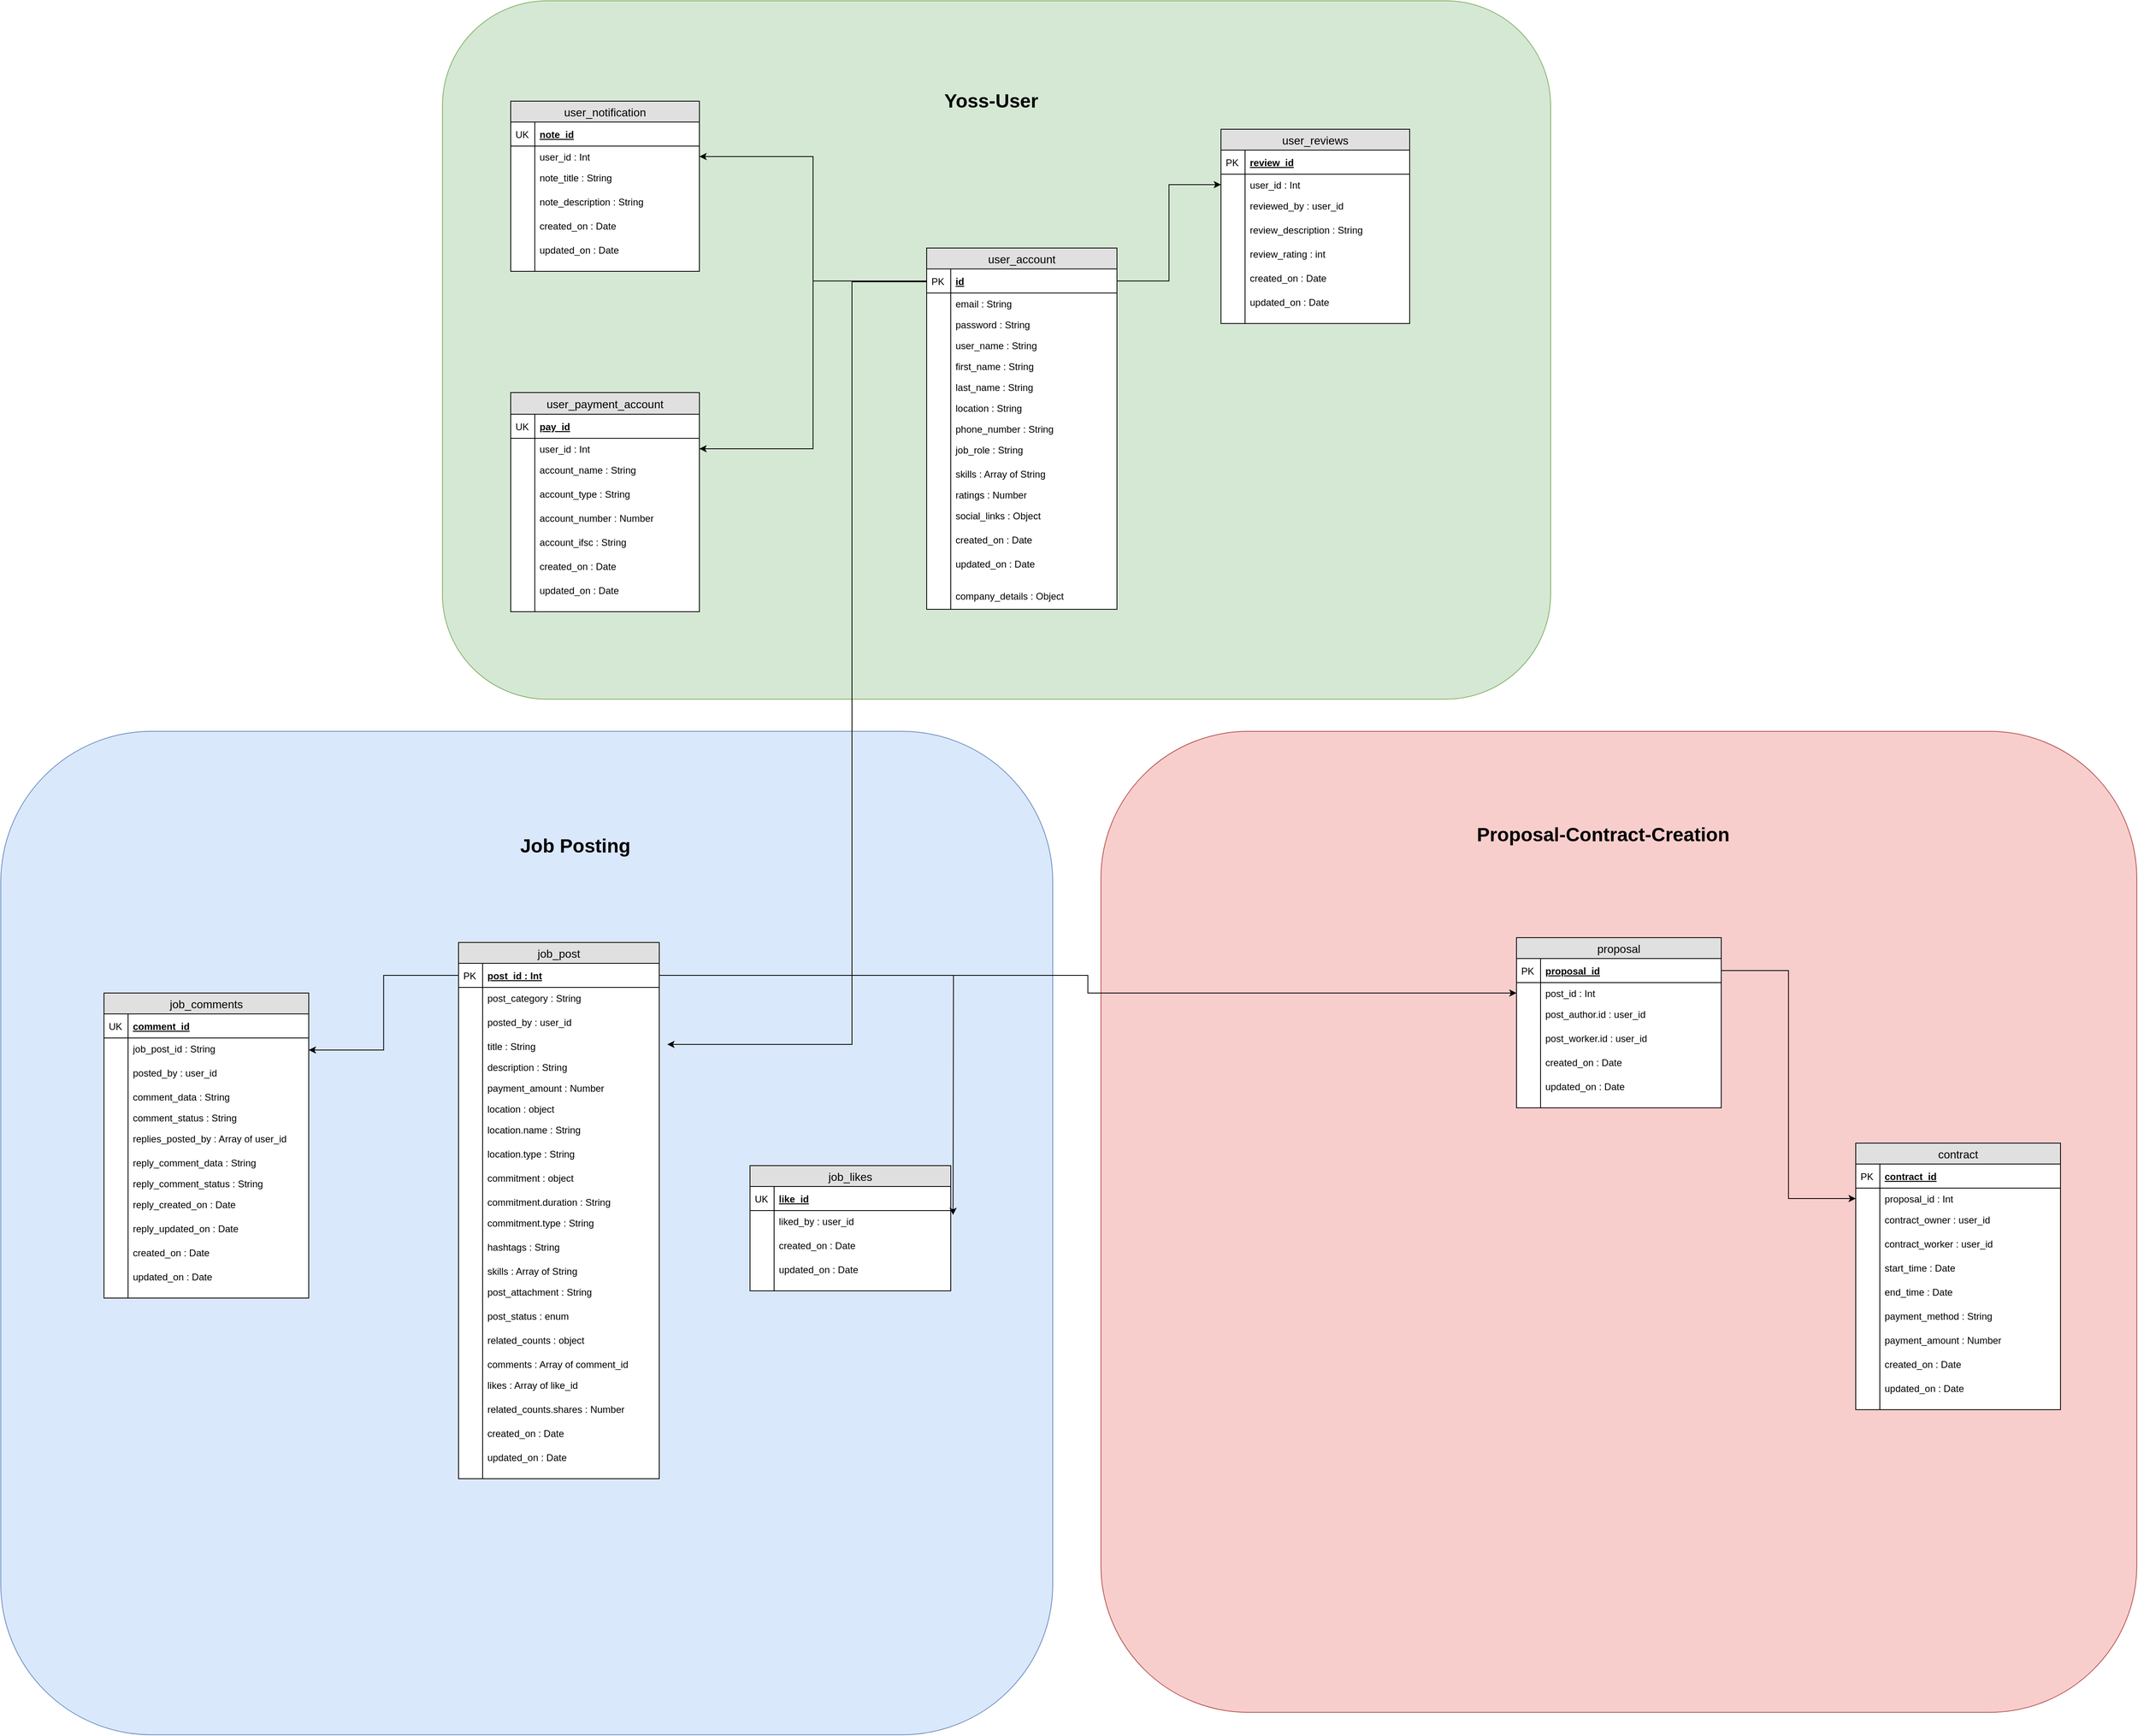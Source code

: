 <mxfile version="10.6.5" type="device"><diagram id="cAy3_dwdDy_xJ0_6zsJh" name="Page-1"><mxGraphModel dx="2177" dy="2179" grid="1" gridSize="10" guides="1" tooltips="1" connect="1" arrows="1" fold="1" page="1" pageScale="1" pageWidth="850" pageHeight="1100" math="0" shadow="0"><root><mxCell id="0"/><mxCell id="1" parent="0"/><mxCell id="HFFoCZIwlW2G-YcLxJvu-1" value="" style="rounded=1;whiteSpace=wrap;html=1;fillColor=#d5e8d4;strokeColor=#82b366;" parent="1" vertex="1"><mxGeometry x="70" y="-490" width="1380" height="870" as="geometry"/></mxCell><mxCell id="HFFoCZIwlW2G-YcLxJvu-2" value="" style="rounded=1;whiteSpace=wrap;html=1;fillColor=#dae8fc;strokeColor=#6c8ebf;" parent="1" vertex="1"><mxGeometry x="-480" y="420" width="1310" height="1250" as="geometry"/></mxCell><mxCell id="HFFoCZIwlW2G-YcLxJvu-3" value="" style="rounded=1;whiteSpace=wrap;html=1;fillColor=#f8cecc;strokeColor=#b85450;" parent="1" vertex="1"><mxGeometry x="890" y="420" width="1290" height="1222" as="geometry"/></mxCell><mxCell id="HFFoCZIwlW2G-YcLxJvu-4" value="user_account" style="swimlane;fontStyle=0;childLayout=stackLayout;horizontal=1;startSize=26;fillColor=#e0e0e0;horizontalStack=0;resizeParent=1;resizeParentMax=0;resizeLast=0;collapsible=1;marginBottom=0;swimlaneFillColor=#ffffff;align=center;fontSize=14;" parent="1" vertex="1"><mxGeometry x="673" y="-182" width="237" height="450" as="geometry"><mxRectangle x="360" y="70" width="120" height="16" as="alternateBounds"/></mxGeometry></mxCell><mxCell id="HFFoCZIwlW2G-YcLxJvu-5" value="id" style="shape=partialRectangle;top=0;left=0;right=0;bottom=1;align=left;verticalAlign=middle;fillColor=none;spacingLeft=34;spacingRight=4;overflow=hidden;rotatable=0;points=[[0,0.5],[1,0.5]];portConstraint=eastwest;dropTarget=0;fontStyle=5;fontSize=12;" parent="HFFoCZIwlW2G-YcLxJvu-4" vertex="1"><mxGeometry y="26" width="237" height="30" as="geometry"/></mxCell><mxCell id="HFFoCZIwlW2G-YcLxJvu-6" value="PK" style="shape=partialRectangle;top=0;left=0;bottom=0;fillColor=none;align=left;verticalAlign=middle;spacingLeft=4;spacingRight=4;overflow=hidden;rotatable=0;points=[];portConstraint=eastwest;part=1;fontSize=12;" parent="HFFoCZIwlW2G-YcLxJvu-5" vertex="1" connectable="0"><mxGeometry width="30" height="30" as="geometry"/></mxCell><mxCell id="HFFoCZIwlW2G-YcLxJvu-7" value="email : String" style="shape=partialRectangle;top=0;left=0;right=0;bottom=0;align=left;verticalAlign=top;fillColor=none;spacingLeft=34;spacingRight=4;overflow=hidden;rotatable=0;points=[[0,0.5],[1,0.5]];portConstraint=eastwest;dropTarget=0;fontSize=12;" parent="HFFoCZIwlW2G-YcLxJvu-4" vertex="1"><mxGeometry y="56" width="237" height="26" as="geometry"/></mxCell><mxCell id="HFFoCZIwlW2G-YcLxJvu-8" value="" style="shape=partialRectangle;top=0;left=0;bottom=0;fillColor=none;align=left;verticalAlign=top;spacingLeft=4;spacingRight=4;overflow=hidden;rotatable=0;points=[];portConstraint=eastwest;part=1;fontSize=12;" parent="HFFoCZIwlW2G-YcLxJvu-7" vertex="1" connectable="0"><mxGeometry width="30" height="26" as="geometry"/></mxCell><mxCell id="HFFoCZIwlW2G-YcLxJvu-9" value="password : String" style="shape=partialRectangle;top=0;left=0;right=0;bottom=0;align=left;verticalAlign=top;fillColor=none;spacingLeft=34;spacingRight=4;overflow=hidden;rotatable=0;points=[[0,0.5],[1,0.5]];portConstraint=eastwest;dropTarget=0;fontSize=12;" parent="HFFoCZIwlW2G-YcLxJvu-4" vertex="1"><mxGeometry y="82" width="237" height="26" as="geometry"/></mxCell><mxCell id="HFFoCZIwlW2G-YcLxJvu-10" value="" style="shape=partialRectangle;top=0;left=0;bottom=0;fillColor=none;align=left;verticalAlign=top;spacingLeft=4;spacingRight=4;overflow=hidden;rotatable=0;points=[];portConstraint=eastwest;part=1;fontSize=12;" parent="HFFoCZIwlW2G-YcLxJvu-9" vertex="1" connectable="0"><mxGeometry width="30" height="26" as="geometry"/></mxCell><mxCell id="HFFoCZIwlW2G-YcLxJvu-11" value="user_name : String" style="shape=partialRectangle;top=0;left=0;right=0;bottom=0;align=left;verticalAlign=top;fillColor=none;spacingLeft=34;spacingRight=4;overflow=hidden;rotatable=0;points=[[0,0.5],[1,0.5]];portConstraint=eastwest;dropTarget=0;fontSize=12;" parent="HFFoCZIwlW2G-YcLxJvu-4" vertex="1"><mxGeometry y="108" width="237" height="26" as="geometry"/></mxCell><mxCell id="HFFoCZIwlW2G-YcLxJvu-12" value="" style="shape=partialRectangle;top=0;left=0;bottom=0;fillColor=none;align=left;verticalAlign=top;spacingLeft=4;spacingRight=4;overflow=hidden;rotatable=0;points=[];portConstraint=eastwest;part=1;fontSize=12;" parent="HFFoCZIwlW2G-YcLxJvu-11" vertex="1" connectable="0"><mxGeometry width="30" height="26" as="geometry"/></mxCell><mxCell id="HFFoCZIwlW2G-YcLxJvu-29" value="first_name : String" style="shape=partialRectangle;top=0;left=0;right=0;bottom=0;align=left;verticalAlign=top;fillColor=none;spacingLeft=34;spacingRight=4;overflow=hidden;rotatable=0;points=[[0,0.5],[1,0.5]];portConstraint=eastwest;dropTarget=0;fontSize=12;" parent="HFFoCZIwlW2G-YcLxJvu-4" vertex="1"><mxGeometry y="134" width="237" height="26" as="geometry"/></mxCell><mxCell id="HFFoCZIwlW2G-YcLxJvu-30" value="" style="shape=partialRectangle;top=0;left=0;bottom=0;fillColor=none;align=left;verticalAlign=top;spacingLeft=4;spacingRight=4;overflow=hidden;rotatable=0;points=[];portConstraint=eastwest;part=1;fontSize=12;" parent="HFFoCZIwlW2G-YcLxJvu-29" vertex="1" connectable="0"><mxGeometry width="30" height="26" as="geometry"/></mxCell><mxCell id="HFFoCZIwlW2G-YcLxJvu-35" value="last_name : String" style="shape=partialRectangle;top=0;left=0;right=0;bottom=0;align=left;verticalAlign=top;fillColor=none;spacingLeft=34;spacingRight=4;overflow=hidden;rotatable=0;points=[[0,0.5],[1,0.5]];portConstraint=eastwest;dropTarget=0;fontSize=12;" parent="HFFoCZIwlW2G-YcLxJvu-4" vertex="1"><mxGeometry y="160" width="237" height="26" as="geometry"/></mxCell><mxCell id="HFFoCZIwlW2G-YcLxJvu-36" value="" style="shape=partialRectangle;top=0;left=0;bottom=0;fillColor=none;align=left;verticalAlign=top;spacingLeft=4;spacingRight=4;overflow=hidden;rotatable=0;points=[];portConstraint=eastwest;part=1;fontSize=12;" parent="HFFoCZIwlW2G-YcLxJvu-35" vertex="1" connectable="0"><mxGeometry width="30" height="26" as="geometry"/></mxCell><mxCell id="aaXn0VGx6h_OK0u0ge9H-1" value="location : String" style="shape=partialRectangle;top=0;left=0;right=0;bottom=0;align=left;verticalAlign=top;fillColor=none;spacingLeft=34;spacingRight=4;overflow=hidden;rotatable=0;points=[[0,0.5],[1,0.5]];portConstraint=eastwest;dropTarget=0;fontSize=12;" vertex="1" parent="HFFoCZIwlW2G-YcLxJvu-4"><mxGeometry y="186" width="237" height="26" as="geometry"/></mxCell><mxCell id="aaXn0VGx6h_OK0u0ge9H-2" value="" style="shape=partialRectangle;top=0;left=0;bottom=0;fillColor=none;align=left;verticalAlign=top;spacingLeft=4;spacingRight=4;overflow=hidden;rotatable=0;points=[];portConstraint=eastwest;part=1;fontSize=12;" vertex="1" connectable="0" parent="aaXn0VGx6h_OK0u0ge9H-1"><mxGeometry width="30" height="26" as="geometry"/></mxCell><mxCell id="aaXn0VGx6h_OK0u0ge9H-7" value="phone_number : String" style="shape=partialRectangle;top=0;left=0;right=0;bottom=0;align=left;verticalAlign=top;fillColor=none;spacingLeft=34;spacingRight=4;overflow=hidden;rotatable=0;points=[[0,0.5],[1,0.5]];portConstraint=eastwest;dropTarget=0;fontSize=12;" vertex="1" parent="HFFoCZIwlW2G-YcLxJvu-4"><mxGeometry y="212" width="237" height="26" as="geometry"/></mxCell><mxCell id="aaXn0VGx6h_OK0u0ge9H-8" value="" style="shape=partialRectangle;top=0;left=0;bottom=0;fillColor=none;align=left;verticalAlign=top;spacingLeft=4;spacingRight=4;overflow=hidden;rotatable=0;points=[];portConstraint=eastwest;part=1;fontSize=12;" vertex="1" connectable="0" parent="aaXn0VGx6h_OK0u0ge9H-7"><mxGeometry width="30" height="26" as="geometry"/></mxCell><mxCell id="HFFoCZIwlW2G-YcLxJvu-240" value="job_role : String" style="shape=partialRectangle;top=0;left=0;right=0;bottom=0;align=left;verticalAlign=top;fillColor=none;spacingLeft=34;spacingRight=4;overflow=hidden;rotatable=0;points=[[0,0.5],[1,0.5]];portConstraint=eastwest;dropTarget=0;fontSize=12;" parent="HFFoCZIwlW2G-YcLxJvu-4" vertex="1"><mxGeometry y="238" width="237" height="30" as="geometry"/></mxCell><mxCell id="HFFoCZIwlW2G-YcLxJvu-241" value="" style="shape=partialRectangle;top=0;left=0;bottom=0;fillColor=none;align=left;verticalAlign=top;spacingLeft=4;spacingRight=4;overflow=hidden;rotatable=0;points=[];portConstraint=eastwest;part=1;fontSize=12;" parent="HFFoCZIwlW2G-YcLxJvu-240" vertex="1" connectable="0"><mxGeometry width="30" height="30" as="geometry"/></mxCell><mxCell id="HFFoCZIwlW2G-YcLxJvu-246" value="skills : Array of String" style="shape=partialRectangle;top=0;left=0;right=0;bottom=0;align=left;verticalAlign=top;fillColor=none;spacingLeft=34;spacingRight=4;overflow=hidden;rotatable=0;points=[[0,0.5],[1,0.5]];portConstraint=eastwest;dropTarget=0;fontSize=12;" parent="HFFoCZIwlW2G-YcLxJvu-4" vertex="1"><mxGeometry y="268" width="237" height="26" as="geometry"/></mxCell><mxCell id="HFFoCZIwlW2G-YcLxJvu-247" value="" style="shape=partialRectangle;top=0;left=0;bottom=0;fillColor=none;align=left;verticalAlign=top;spacingLeft=4;spacingRight=4;overflow=hidden;rotatable=0;points=[];portConstraint=eastwest;part=1;fontSize=12;" parent="HFFoCZIwlW2G-YcLxJvu-246" vertex="1" connectable="0"><mxGeometry width="30" height="26" as="geometry"/></mxCell><mxCell id="HFFoCZIwlW2G-YcLxJvu-285" value="ratings : Number" style="shape=partialRectangle;top=0;left=0;right=0;bottom=0;align=left;verticalAlign=top;fillColor=none;spacingLeft=34;spacingRight=4;overflow=hidden;rotatable=0;points=[[0,0.5],[1,0.5]];portConstraint=eastwest;dropTarget=0;fontSize=12;" parent="HFFoCZIwlW2G-YcLxJvu-4" vertex="1"><mxGeometry y="294" width="237" height="26" as="geometry"/></mxCell><mxCell id="HFFoCZIwlW2G-YcLxJvu-286" value="" style="shape=partialRectangle;top=0;left=0;bottom=0;fillColor=none;align=left;verticalAlign=top;spacingLeft=4;spacingRight=4;overflow=hidden;rotatable=0;points=[];portConstraint=eastwest;part=1;fontSize=12;" parent="HFFoCZIwlW2G-YcLxJvu-285" vertex="1" connectable="0"><mxGeometry width="30" height="26" as="geometry"/></mxCell><mxCell id="HFFoCZIwlW2G-YcLxJvu-424" value="social_links : Object" style="shape=partialRectangle;top=0;left=0;right=0;bottom=0;align=left;verticalAlign=top;fillColor=none;spacingLeft=34;spacingRight=4;overflow=hidden;rotatable=0;points=[[0,0.5],[1,0.5]];portConstraint=eastwest;dropTarget=0;fontSize=12;" parent="HFFoCZIwlW2G-YcLxJvu-4" vertex="1"><mxGeometry y="320" width="237" height="30" as="geometry"/></mxCell><mxCell id="HFFoCZIwlW2G-YcLxJvu-425" value="" style="shape=partialRectangle;top=0;left=0;bottom=0;fillColor=none;align=left;verticalAlign=top;spacingLeft=4;spacingRight=4;overflow=hidden;rotatable=0;points=[];portConstraint=eastwest;part=1;fontSize=12;" parent="HFFoCZIwlW2G-YcLxJvu-424" vertex="1" connectable="0"><mxGeometry width="30" height="30" as="geometry"/></mxCell><mxCell id="HFFoCZIwlW2G-YcLxJvu-242" value="created_on : Date" style="shape=partialRectangle;top=0;left=0;right=0;bottom=0;align=left;verticalAlign=top;fillColor=none;spacingLeft=34;spacingRight=4;overflow=hidden;rotatable=0;points=[[0,0.5],[1,0.5]];portConstraint=eastwest;dropTarget=0;fontSize=12;" parent="HFFoCZIwlW2G-YcLxJvu-4" vertex="1"><mxGeometry y="350" width="237" height="30" as="geometry"/></mxCell><mxCell id="HFFoCZIwlW2G-YcLxJvu-243" value="" style="shape=partialRectangle;top=0;left=0;bottom=0;fillColor=none;align=left;verticalAlign=top;spacingLeft=4;spacingRight=4;overflow=hidden;rotatable=0;points=[];portConstraint=eastwest;part=1;fontSize=12;" parent="HFFoCZIwlW2G-YcLxJvu-242" vertex="1" connectable="0"><mxGeometry width="30" height="30" as="geometry"/></mxCell><mxCell id="HFFoCZIwlW2G-YcLxJvu-244" value="updated_on : Date" style="shape=partialRectangle;top=0;left=0;right=0;bottom=0;align=left;verticalAlign=top;fillColor=none;spacingLeft=34;spacingRight=4;overflow=hidden;rotatable=0;points=[[0,0.5],[1,0.5]];portConstraint=eastwest;dropTarget=0;fontSize=12;" parent="HFFoCZIwlW2G-YcLxJvu-4" vertex="1"><mxGeometry y="380" width="237" height="30" as="geometry"/></mxCell><mxCell id="HFFoCZIwlW2G-YcLxJvu-245" value="" style="shape=partialRectangle;top=0;left=0;bottom=0;fillColor=none;align=left;verticalAlign=top;spacingLeft=4;spacingRight=4;overflow=hidden;rotatable=0;points=[];portConstraint=eastwest;part=1;fontSize=12;" parent="HFFoCZIwlW2G-YcLxJvu-244" vertex="1" connectable="0"><mxGeometry width="30" height="30" as="geometry"/></mxCell><mxCell id="HFFoCZIwlW2G-YcLxJvu-13" value="" style="shape=partialRectangle;top=0;left=0;right=0;bottom=0;align=left;verticalAlign=top;fillColor=none;spacingLeft=34;spacingRight=4;overflow=hidden;rotatable=0;points=[[0,0.5],[1,0.5]];portConstraint=eastwest;dropTarget=0;fontSize=12;" parent="HFFoCZIwlW2G-YcLxJvu-4" vertex="1"><mxGeometry y="410" width="237" height="10" as="geometry"/></mxCell><mxCell id="HFFoCZIwlW2G-YcLxJvu-14" value="" style="shape=partialRectangle;top=0;left=0;bottom=0;fillColor=none;align=left;verticalAlign=top;spacingLeft=4;spacingRight=4;overflow=hidden;rotatable=0;points=[];portConstraint=eastwest;part=1;fontSize=12;" parent="HFFoCZIwlW2G-YcLxJvu-13" vertex="1" connectable="0"><mxGeometry width="30" height="10" as="geometry"/></mxCell><mxCell id="aaXn0VGx6h_OK0u0ge9H-9" value="company_details : Object" style="shape=partialRectangle;top=0;left=0;right=0;bottom=0;align=left;verticalAlign=top;fillColor=none;spacingLeft=34;spacingRight=4;overflow=hidden;rotatable=0;points=[[0,0.5],[1,0.5]];portConstraint=eastwest;dropTarget=0;fontSize=12;" vertex="1" parent="HFFoCZIwlW2G-YcLxJvu-4"><mxGeometry y="420" width="237" height="30" as="geometry"/></mxCell><mxCell id="aaXn0VGx6h_OK0u0ge9H-10" value="" style="shape=partialRectangle;top=0;left=0;bottom=0;fillColor=none;align=left;verticalAlign=top;spacingLeft=4;spacingRight=4;overflow=hidden;rotatable=0;points=[];portConstraint=eastwest;part=1;fontSize=12;" vertex="1" connectable="0" parent="aaXn0VGx6h_OK0u0ge9H-9"><mxGeometry width="30" height="30" as="geometry"/></mxCell><mxCell id="HFFoCZIwlW2G-YcLxJvu-17" value="user_payment_account" style="swimlane;fontStyle=0;childLayout=stackLayout;horizontal=1;startSize=27;fillColor=#e0e0e0;horizontalStack=0;resizeParent=1;resizeParentMax=0;resizeLast=0;collapsible=1;marginBottom=0;swimlaneFillColor=#ffffff;align=center;fontSize=14;" parent="1" vertex="1"><mxGeometry x="155" y="-2" width="235" height="273" as="geometry"/></mxCell><mxCell id="HFFoCZIwlW2G-YcLxJvu-18" value="pay_id" style="shape=partialRectangle;top=0;left=0;right=0;bottom=1;align=left;verticalAlign=middle;fillColor=none;spacingLeft=34;spacingRight=4;overflow=hidden;rotatable=0;points=[[0,0.5],[1,0.5]];portConstraint=eastwest;dropTarget=0;fontStyle=5;fontSize=12;" parent="HFFoCZIwlW2G-YcLxJvu-17" vertex="1"><mxGeometry y="27" width="235" height="30" as="geometry"/></mxCell><mxCell id="HFFoCZIwlW2G-YcLxJvu-19" value="UK" style="shape=partialRectangle;top=0;left=0;bottom=0;fillColor=none;align=left;verticalAlign=middle;spacingLeft=4;spacingRight=4;overflow=hidden;rotatable=0;points=[];portConstraint=eastwest;part=1;fontSize=12;" parent="HFFoCZIwlW2G-YcLxJvu-18" vertex="1" connectable="0"><mxGeometry width="30" height="30" as="geometry"/></mxCell><mxCell id="HFFoCZIwlW2G-YcLxJvu-249" value="user_id : Int" style="shape=partialRectangle;top=0;left=0;right=0;bottom=0;align=left;verticalAlign=top;fillColor=none;spacingLeft=34;spacingRight=4;overflow=hidden;rotatable=0;points=[[0,0.5],[1,0.5]];portConstraint=eastwest;dropTarget=0;fontSize=12;" parent="HFFoCZIwlW2G-YcLxJvu-17" vertex="1"><mxGeometry y="57" width="235" height="26" as="geometry"/></mxCell><mxCell id="HFFoCZIwlW2G-YcLxJvu-250" value="" style="shape=partialRectangle;top=0;left=0;bottom=0;fillColor=none;align=left;verticalAlign=top;spacingLeft=4;spacingRight=4;overflow=hidden;rotatable=0;points=[];portConstraint=eastwest;part=1;fontSize=12;" parent="HFFoCZIwlW2G-YcLxJvu-249" vertex="1" connectable="0"><mxGeometry width="30" height="26" as="geometry"/></mxCell><mxCell id="HFFoCZIwlW2G-YcLxJvu-251" value="account_name : String" style="shape=partialRectangle;top=0;left=0;right=0;bottom=0;align=left;verticalAlign=top;fillColor=none;spacingLeft=34;spacingRight=4;overflow=hidden;rotatable=0;points=[[0,0.5],[1,0.5]];portConstraint=eastwest;dropTarget=0;fontSize=12;" parent="HFFoCZIwlW2G-YcLxJvu-17" vertex="1"><mxGeometry y="83" width="235" height="30" as="geometry"/></mxCell><mxCell id="HFFoCZIwlW2G-YcLxJvu-252" value="" style="shape=partialRectangle;top=0;left=0;bottom=0;fillColor=none;align=left;verticalAlign=top;spacingLeft=4;spacingRight=4;overflow=hidden;rotatable=0;points=[];portConstraint=eastwest;part=1;fontSize=12;" parent="HFFoCZIwlW2G-YcLxJvu-251" vertex="1" connectable="0"><mxGeometry width="30" height="30" as="geometry"/></mxCell><mxCell id="HFFoCZIwlW2G-YcLxJvu-257" value="account_type : String" style="shape=partialRectangle;top=0;left=0;right=0;bottom=0;align=left;verticalAlign=top;fillColor=none;spacingLeft=34;spacingRight=4;overflow=hidden;rotatable=0;points=[[0,0.5],[1,0.5]];portConstraint=eastwest;dropTarget=0;fontSize=12;" parent="HFFoCZIwlW2G-YcLxJvu-17" vertex="1"><mxGeometry y="113" width="235" height="30" as="geometry"/></mxCell><mxCell id="HFFoCZIwlW2G-YcLxJvu-258" value="" style="shape=partialRectangle;top=0;left=0;bottom=0;fillColor=none;align=left;verticalAlign=top;spacingLeft=4;spacingRight=4;overflow=hidden;rotatable=0;points=[];portConstraint=eastwest;part=1;fontSize=12;" parent="HFFoCZIwlW2G-YcLxJvu-257" vertex="1" connectable="0"><mxGeometry width="30" height="30" as="geometry"/></mxCell><mxCell id="HFFoCZIwlW2G-YcLxJvu-259" value="account_number : Number" style="shape=partialRectangle;top=0;left=0;right=0;bottom=0;align=left;verticalAlign=top;fillColor=none;spacingLeft=34;spacingRight=4;overflow=hidden;rotatable=0;points=[[0,0.5],[1,0.5]];portConstraint=eastwest;dropTarget=0;fontSize=12;" parent="HFFoCZIwlW2G-YcLxJvu-17" vertex="1"><mxGeometry y="143" width="235" height="30" as="geometry"/></mxCell><mxCell id="HFFoCZIwlW2G-YcLxJvu-260" value="" style="shape=partialRectangle;top=0;left=0;bottom=0;fillColor=none;align=left;verticalAlign=top;spacingLeft=4;spacingRight=4;overflow=hidden;rotatable=0;points=[];portConstraint=eastwest;part=1;fontSize=12;" parent="HFFoCZIwlW2G-YcLxJvu-259" vertex="1" connectable="0"><mxGeometry width="30" height="30" as="geometry"/></mxCell><mxCell id="HFFoCZIwlW2G-YcLxJvu-261" value="account_ifsc : String" style="shape=partialRectangle;top=0;left=0;right=0;bottom=0;align=left;verticalAlign=top;fillColor=none;spacingLeft=34;spacingRight=4;overflow=hidden;rotatable=0;points=[[0,0.5],[1,0.5]];portConstraint=eastwest;dropTarget=0;fontSize=12;" parent="HFFoCZIwlW2G-YcLxJvu-17" vertex="1"><mxGeometry y="173" width="235" height="30" as="geometry"/></mxCell><mxCell id="HFFoCZIwlW2G-YcLxJvu-262" value="" style="shape=partialRectangle;top=0;left=0;bottom=0;fillColor=none;align=left;verticalAlign=top;spacingLeft=4;spacingRight=4;overflow=hidden;rotatable=0;points=[];portConstraint=eastwest;part=1;fontSize=12;" parent="HFFoCZIwlW2G-YcLxJvu-261" vertex="1" connectable="0"><mxGeometry width="30" height="30" as="geometry"/></mxCell><mxCell id="HFFoCZIwlW2G-YcLxJvu-255" value="created_on : Date" style="shape=partialRectangle;top=0;left=0;right=0;bottom=0;align=left;verticalAlign=top;fillColor=none;spacingLeft=34;spacingRight=4;overflow=hidden;rotatable=0;points=[[0,0.5],[1,0.5]];portConstraint=eastwest;dropTarget=0;fontSize=12;" parent="HFFoCZIwlW2G-YcLxJvu-17" vertex="1"><mxGeometry y="203" width="235" height="30" as="geometry"/></mxCell><mxCell id="HFFoCZIwlW2G-YcLxJvu-256" value="" style="shape=partialRectangle;top=0;left=0;bottom=0;fillColor=none;align=left;verticalAlign=top;spacingLeft=4;spacingRight=4;overflow=hidden;rotatable=0;points=[];portConstraint=eastwest;part=1;fontSize=12;" parent="HFFoCZIwlW2G-YcLxJvu-255" vertex="1" connectable="0"><mxGeometry width="30" height="30" as="geometry"/></mxCell><mxCell id="HFFoCZIwlW2G-YcLxJvu-263" value="updated_on : Date" style="shape=partialRectangle;top=0;left=0;right=0;bottom=0;align=left;verticalAlign=top;fillColor=none;spacingLeft=34;spacingRight=4;overflow=hidden;rotatable=0;points=[[0,0.5],[1,0.5]];portConstraint=eastwest;dropTarget=0;fontSize=12;" parent="HFFoCZIwlW2G-YcLxJvu-17" vertex="1"><mxGeometry y="233" width="235" height="30" as="geometry"/></mxCell><mxCell id="HFFoCZIwlW2G-YcLxJvu-264" value="" style="shape=partialRectangle;top=0;left=0;bottom=0;fillColor=none;align=left;verticalAlign=top;spacingLeft=4;spacingRight=4;overflow=hidden;rotatable=0;points=[];portConstraint=eastwest;part=1;fontSize=12;" parent="HFFoCZIwlW2G-YcLxJvu-263" vertex="1" connectable="0"><mxGeometry width="30" height="30" as="geometry"/></mxCell><mxCell id="HFFoCZIwlW2G-YcLxJvu-26" value="" style="shape=partialRectangle;top=0;left=0;right=0;bottom=0;align=left;verticalAlign=top;fillColor=none;spacingLeft=34;spacingRight=4;overflow=hidden;rotatable=0;points=[[0,0.5],[1,0.5]];portConstraint=eastwest;dropTarget=0;fontSize=12;" parent="HFFoCZIwlW2G-YcLxJvu-17" vertex="1"><mxGeometry y="263" width="235" height="10" as="geometry"/></mxCell><mxCell id="HFFoCZIwlW2G-YcLxJvu-27" value="" style="shape=partialRectangle;top=0;left=0;bottom=0;fillColor=none;align=left;verticalAlign=top;spacingLeft=4;spacingRight=4;overflow=hidden;rotatable=0;points=[];portConstraint=eastwest;part=1;fontSize=12;" parent="HFFoCZIwlW2G-YcLxJvu-26" vertex="1" connectable="0"><mxGeometry width="30" height="10" as="geometry"/></mxCell><mxCell id="HFFoCZIwlW2G-YcLxJvu-37" value="Yoss-User" style="text;strokeColor=none;fillColor=none;html=1;fontSize=24;fontStyle=1;verticalAlign=middle;align=center;" parent="1" vertex="1"><mxGeometry x="622.5" y="-380" width="260" height="30" as="geometry"/></mxCell><mxCell id="HFFoCZIwlW2G-YcLxJvu-38" value="Job Posting" style="text;strokeColor=none;fillColor=none;html=1;fontSize=24;fontStyle=1;verticalAlign=middle;align=center;" parent="1" vertex="1"><mxGeometry x="50" y="543" width="370" height="40" as="geometry"/></mxCell><mxCell id="HFFoCZIwlW2G-YcLxJvu-39" value="job_post" style="swimlane;fontStyle=0;childLayout=stackLayout;horizontal=1;startSize=26;fillColor=#e0e0e0;horizontalStack=0;resizeParent=1;resizeParentMax=0;resizeLast=0;collapsible=1;marginBottom=0;swimlaneFillColor=#ffffff;align=center;fontSize=14;" parent="1" vertex="1"><mxGeometry x="90" y="683" width="250" height="668" as="geometry"><mxRectangle x="360" y="70" width="120" height="16" as="alternateBounds"/></mxGeometry></mxCell><mxCell id="HFFoCZIwlW2G-YcLxJvu-40" value="post_id : Int" style="shape=partialRectangle;top=0;left=0;right=0;bottom=1;align=left;verticalAlign=middle;fillColor=none;spacingLeft=34;spacingRight=4;overflow=hidden;rotatable=0;points=[[0,0.5],[1,0.5]];portConstraint=eastwest;dropTarget=0;fontStyle=5;fontSize=12;" parent="HFFoCZIwlW2G-YcLxJvu-39" vertex="1"><mxGeometry y="26" width="250" height="30" as="geometry"/></mxCell><mxCell id="HFFoCZIwlW2G-YcLxJvu-41" value="PK" style="shape=partialRectangle;top=0;left=0;bottom=0;fillColor=none;align=left;verticalAlign=middle;spacingLeft=4;spacingRight=4;overflow=hidden;rotatable=0;points=[];portConstraint=eastwest;part=1;fontSize=12;" parent="HFFoCZIwlW2G-YcLxJvu-40" vertex="1" connectable="0"><mxGeometry width="30" height="30" as="geometry"/></mxCell><mxCell id="HFFoCZIwlW2G-YcLxJvu-94" value="post_category : String" style="shape=partialRectangle;top=0;left=0;right=0;bottom=0;align=left;verticalAlign=top;fillColor=none;spacingLeft=34;spacingRight=4;overflow=hidden;rotatable=0;points=[[0,0.5],[1,0.5]];portConstraint=eastwest;dropTarget=0;fontSize=12;" parent="HFFoCZIwlW2G-YcLxJvu-39" vertex="1"><mxGeometry y="56" width="250" height="30" as="geometry"/></mxCell><mxCell id="HFFoCZIwlW2G-YcLxJvu-95" value="" style="shape=partialRectangle;top=0;left=0;bottom=0;fillColor=none;align=left;verticalAlign=top;spacingLeft=4;spacingRight=4;overflow=hidden;rotatable=0;points=[];portConstraint=eastwest;part=1;fontSize=12;" parent="HFFoCZIwlW2G-YcLxJvu-94" vertex="1" connectable="0"><mxGeometry width="30" height="30" as="geometry"/></mxCell><mxCell id="HFFoCZIwlW2G-YcLxJvu-96" value="posted_by : user_id" style="shape=partialRectangle;top=0;left=0;right=0;bottom=0;align=left;verticalAlign=top;fillColor=none;spacingLeft=34;spacingRight=4;overflow=hidden;rotatable=0;points=[[0,0.5],[1,0.5]];portConstraint=eastwest;dropTarget=0;fontSize=12;" parent="HFFoCZIwlW2G-YcLxJvu-39" vertex="1"><mxGeometry y="86" width="250" height="30" as="geometry"/></mxCell><mxCell id="HFFoCZIwlW2G-YcLxJvu-97" value="" style="shape=partialRectangle;top=0;left=0;bottom=0;fillColor=none;align=left;verticalAlign=top;spacingLeft=4;spacingRight=4;overflow=hidden;rotatable=0;points=[];portConstraint=eastwest;part=1;fontSize=12;" parent="HFFoCZIwlW2G-YcLxJvu-96" vertex="1" connectable="0"><mxGeometry width="30" height="30" as="geometry"/></mxCell><mxCell id="HFFoCZIwlW2G-YcLxJvu-42" value="title : String" style="shape=partialRectangle;top=0;left=0;right=0;bottom=0;align=left;verticalAlign=top;fillColor=none;spacingLeft=34;spacingRight=4;overflow=hidden;rotatable=0;points=[[0,0.5],[1,0.5]];portConstraint=eastwest;dropTarget=0;fontSize=12;" parent="HFFoCZIwlW2G-YcLxJvu-39" vertex="1"><mxGeometry y="116" width="250" height="26" as="geometry"/></mxCell><mxCell id="HFFoCZIwlW2G-YcLxJvu-43" value="" style="shape=partialRectangle;top=0;left=0;bottom=0;fillColor=none;align=left;verticalAlign=top;spacingLeft=4;spacingRight=4;overflow=hidden;rotatable=0;points=[];portConstraint=eastwest;part=1;fontSize=12;" parent="HFFoCZIwlW2G-YcLxJvu-42" vertex="1" connectable="0"><mxGeometry width="30" height="26" as="geometry"/></mxCell><mxCell id="HFFoCZIwlW2G-YcLxJvu-44" value="description : String" style="shape=partialRectangle;top=0;left=0;right=0;bottom=0;align=left;verticalAlign=top;fillColor=none;spacingLeft=34;spacingRight=4;overflow=hidden;rotatable=0;points=[[0,0.5],[1,0.5]];portConstraint=eastwest;dropTarget=0;fontSize=12;" parent="HFFoCZIwlW2G-YcLxJvu-39" vertex="1"><mxGeometry y="142" width="250" height="26" as="geometry"/></mxCell><mxCell id="HFFoCZIwlW2G-YcLxJvu-45" value="" style="shape=partialRectangle;top=0;left=0;bottom=0;fillColor=none;align=left;verticalAlign=top;spacingLeft=4;spacingRight=4;overflow=hidden;rotatable=0;points=[];portConstraint=eastwest;part=1;fontSize=12;" parent="HFFoCZIwlW2G-YcLxJvu-44" vertex="1" connectable="0"><mxGeometry width="30" height="26" as="geometry"/></mxCell><mxCell id="HFFoCZIwlW2G-YcLxJvu-46" value="payment_amount : Number" style="shape=partialRectangle;top=0;left=0;right=0;bottom=0;align=left;verticalAlign=top;fillColor=none;spacingLeft=34;spacingRight=4;overflow=hidden;rotatable=0;points=[[0,0.5],[1,0.5]];portConstraint=eastwest;dropTarget=0;fontSize=12;" parent="HFFoCZIwlW2G-YcLxJvu-39" vertex="1"><mxGeometry y="168" width="250" height="26" as="geometry"/></mxCell><mxCell id="HFFoCZIwlW2G-YcLxJvu-47" value="" style="shape=partialRectangle;top=0;left=0;bottom=0;fillColor=none;align=left;verticalAlign=top;spacingLeft=4;spacingRight=4;overflow=hidden;rotatable=0;points=[];portConstraint=eastwest;part=1;fontSize=12;" parent="HFFoCZIwlW2G-YcLxJvu-46" vertex="1" connectable="0"><mxGeometry width="30" height="26" as="geometry"/></mxCell><mxCell id="HFFoCZIwlW2G-YcLxJvu-48" value="location : object" style="shape=partialRectangle;top=0;left=0;right=0;bottom=0;align=left;verticalAlign=top;fillColor=none;spacingLeft=34;spacingRight=4;overflow=hidden;rotatable=0;points=[[0,0.5],[1,0.5]];portConstraint=eastwest;dropTarget=0;fontSize=12;" parent="HFFoCZIwlW2G-YcLxJvu-39" vertex="1"><mxGeometry y="194" width="250" height="26" as="geometry"/></mxCell><mxCell id="HFFoCZIwlW2G-YcLxJvu-49" value="" style="shape=partialRectangle;top=0;left=0;bottom=0;fillColor=none;align=left;verticalAlign=top;spacingLeft=4;spacingRight=4;overflow=hidden;rotatable=0;points=[];portConstraint=eastwest;part=1;fontSize=12;" parent="HFFoCZIwlW2G-YcLxJvu-48" vertex="1" connectable="0"><mxGeometry width="30" height="26" as="geometry"/></mxCell><mxCell id="HFFoCZIwlW2G-YcLxJvu-76" value="location.name : String" style="shape=partialRectangle;top=0;left=0;right=0;bottom=0;align=left;verticalAlign=top;fillColor=none;spacingLeft=34;spacingRight=4;overflow=hidden;rotatable=0;points=[[0,0.5],[1,0.5]];portConstraint=eastwest;dropTarget=0;fontSize=12;" parent="HFFoCZIwlW2G-YcLxJvu-39" vertex="1"><mxGeometry y="220" width="250" height="30" as="geometry"/></mxCell><mxCell id="HFFoCZIwlW2G-YcLxJvu-77" value="" style="shape=partialRectangle;top=0;left=0;bottom=0;fillColor=none;align=left;verticalAlign=top;spacingLeft=4;spacingRight=4;overflow=hidden;rotatable=0;points=[];portConstraint=eastwest;part=1;fontSize=12;" parent="HFFoCZIwlW2G-YcLxJvu-76" vertex="1" connectable="0"><mxGeometry width="30" height="30" as="geometry"/></mxCell><mxCell id="HFFoCZIwlW2G-YcLxJvu-78" value="location.type : String" style="shape=partialRectangle;top=0;left=0;right=0;bottom=0;align=left;verticalAlign=top;fillColor=none;spacingLeft=34;spacingRight=4;overflow=hidden;rotatable=0;points=[[0,0.5],[1,0.5]];portConstraint=eastwest;dropTarget=0;fontSize=12;" parent="HFFoCZIwlW2G-YcLxJvu-39" vertex="1"><mxGeometry y="250" width="250" height="30" as="geometry"/></mxCell><mxCell id="HFFoCZIwlW2G-YcLxJvu-79" value="" style="shape=partialRectangle;top=0;left=0;bottom=0;fillColor=none;align=left;verticalAlign=top;spacingLeft=4;spacingRight=4;overflow=hidden;rotatable=0;points=[];portConstraint=eastwest;part=1;fontSize=12;" parent="HFFoCZIwlW2G-YcLxJvu-78" vertex="1" connectable="0"><mxGeometry width="30" height="30" as="geometry"/></mxCell><mxCell id="HFFoCZIwlW2G-YcLxJvu-74" value="commitment : object" style="shape=partialRectangle;top=0;left=0;right=0;bottom=0;align=left;verticalAlign=top;fillColor=none;spacingLeft=34;spacingRight=4;overflow=hidden;rotatable=0;points=[[0,0.5],[1,0.5]];portConstraint=eastwest;dropTarget=0;fontSize=12;" parent="HFFoCZIwlW2G-YcLxJvu-39" vertex="1"><mxGeometry y="280" width="250" height="30" as="geometry"/></mxCell><mxCell id="HFFoCZIwlW2G-YcLxJvu-75" value="" style="shape=partialRectangle;top=0;left=0;bottom=0;fillColor=none;align=left;verticalAlign=top;spacingLeft=4;spacingRight=4;overflow=hidden;rotatable=0;points=[];portConstraint=eastwest;part=1;fontSize=12;" parent="HFFoCZIwlW2G-YcLxJvu-74" vertex="1" connectable="0"><mxGeometry width="30" height="30" as="geometry"/></mxCell><mxCell id="HFFoCZIwlW2G-YcLxJvu-50" value="commitment.duration : String" style="shape=partialRectangle;top=0;left=0;right=0;bottom=0;align=left;verticalAlign=top;fillColor=none;spacingLeft=34;spacingRight=4;overflow=hidden;rotatable=0;points=[[0,0.5],[1,0.5]];portConstraint=eastwest;dropTarget=0;fontSize=12;" parent="HFFoCZIwlW2G-YcLxJvu-39" vertex="1"><mxGeometry y="310" width="250" height="26" as="geometry"/></mxCell><mxCell id="HFFoCZIwlW2G-YcLxJvu-51" value="" style="shape=partialRectangle;top=0;left=0;bottom=0;fillColor=none;align=left;verticalAlign=top;spacingLeft=4;spacingRight=4;overflow=hidden;rotatable=0;points=[];portConstraint=eastwest;part=1;fontSize=12;" parent="HFFoCZIwlW2G-YcLxJvu-50" vertex="1" connectable="0"><mxGeometry width="30" height="26" as="geometry"/></mxCell><mxCell id="HFFoCZIwlW2G-YcLxJvu-84" value="commitment.type : String" style="shape=partialRectangle;top=0;left=0;right=0;bottom=0;align=left;verticalAlign=top;fillColor=none;spacingLeft=34;spacingRight=4;overflow=hidden;rotatable=0;points=[[0,0.5],[1,0.5]];portConstraint=eastwest;dropTarget=0;fontSize=12;" parent="HFFoCZIwlW2G-YcLxJvu-39" vertex="1"><mxGeometry y="336" width="250" height="30" as="geometry"/></mxCell><mxCell id="HFFoCZIwlW2G-YcLxJvu-85" value="" style="shape=partialRectangle;top=0;left=0;bottom=0;fillColor=none;align=left;verticalAlign=top;spacingLeft=4;spacingRight=4;overflow=hidden;rotatable=0;points=[];portConstraint=eastwest;part=1;fontSize=12;" parent="HFFoCZIwlW2G-YcLxJvu-84" vertex="1" connectable="0"><mxGeometry width="30" height="30" as="geometry"/></mxCell><mxCell id="HFFoCZIwlW2G-YcLxJvu-92" value="hashtags : String" style="shape=partialRectangle;top=0;left=0;right=0;bottom=0;align=left;verticalAlign=top;fillColor=none;spacingLeft=34;spacingRight=4;overflow=hidden;rotatable=0;points=[[0,0.5],[1,0.5]];portConstraint=eastwest;dropTarget=0;fontSize=12;" parent="HFFoCZIwlW2G-YcLxJvu-39" vertex="1"><mxGeometry y="366" width="250" height="30" as="geometry"/></mxCell><mxCell id="HFFoCZIwlW2G-YcLxJvu-93" value="" style="shape=partialRectangle;top=0;left=0;bottom=0;fillColor=none;align=left;verticalAlign=top;spacingLeft=4;spacingRight=4;overflow=hidden;rotatable=0;points=[];portConstraint=eastwest;part=1;fontSize=12;" parent="HFFoCZIwlW2G-YcLxJvu-92" vertex="1" connectable="0"><mxGeometry width="30" height="30" as="geometry"/></mxCell><mxCell id="HFFoCZIwlW2G-YcLxJvu-72" value="skills : Array of String" style="shape=partialRectangle;top=0;left=0;right=0;bottom=0;align=left;verticalAlign=top;fillColor=none;spacingLeft=34;spacingRight=4;overflow=hidden;rotatable=0;points=[[0,0.5],[1,0.5]];portConstraint=eastwest;dropTarget=0;fontSize=12;" parent="HFFoCZIwlW2G-YcLxJvu-39" vertex="1"><mxGeometry y="396" width="250" height="26" as="geometry"/></mxCell><mxCell id="HFFoCZIwlW2G-YcLxJvu-73" value="" style="shape=partialRectangle;top=0;left=0;bottom=0;fillColor=none;align=left;verticalAlign=top;spacingLeft=4;spacingRight=4;overflow=hidden;rotatable=0;points=[];portConstraint=eastwest;part=1;fontSize=12;" parent="HFFoCZIwlW2G-YcLxJvu-72" vertex="1" connectable="0"><mxGeometry width="30" height="26" as="geometry"/></mxCell><mxCell id="HFFoCZIwlW2G-YcLxJvu-86" value="post_attachment : String" style="shape=partialRectangle;top=0;left=0;right=0;bottom=0;align=left;verticalAlign=top;fillColor=none;spacingLeft=34;spacingRight=4;overflow=hidden;rotatable=0;points=[[0,0.5],[1,0.5]];portConstraint=eastwest;dropTarget=0;fontSize=12;" parent="HFFoCZIwlW2G-YcLxJvu-39" vertex="1"><mxGeometry y="422" width="250" height="30" as="geometry"/></mxCell><mxCell id="HFFoCZIwlW2G-YcLxJvu-87" value="" style="shape=partialRectangle;top=0;left=0;bottom=0;fillColor=none;align=left;verticalAlign=top;spacingLeft=4;spacingRight=4;overflow=hidden;rotatable=0;points=[];portConstraint=eastwest;part=1;fontSize=12;" parent="HFFoCZIwlW2G-YcLxJvu-86" vertex="1" connectable="0"><mxGeometry width="30" height="30" as="geometry"/></mxCell><mxCell id="HFFoCZIwlW2G-YcLxJvu-102" value="post_status : enum" style="shape=partialRectangle;top=0;left=0;right=0;bottom=0;align=left;verticalAlign=top;fillColor=none;spacingLeft=34;spacingRight=4;overflow=hidden;rotatable=0;points=[[0,0.5],[1,0.5]];portConstraint=eastwest;dropTarget=0;fontSize=12;" parent="HFFoCZIwlW2G-YcLxJvu-39" vertex="1"><mxGeometry y="452" width="250" height="30" as="geometry"/></mxCell><mxCell id="HFFoCZIwlW2G-YcLxJvu-103" value="" style="shape=partialRectangle;top=0;left=0;bottom=0;fillColor=none;align=left;verticalAlign=top;spacingLeft=4;spacingRight=4;overflow=hidden;rotatable=0;points=[];portConstraint=eastwest;part=1;fontSize=12;" parent="HFFoCZIwlW2G-YcLxJvu-102" vertex="1" connectable="0"><mxGeometry width="30" height="30" as="geometry"/></mxCell><mxCell id="HFFoCZIwlW2G-YcLxJvu-311" value="related_counts : object" style="shape=partialRectangle;top=0;left=0;right=0;bottom=0;align=left;verticalAlign=top;fillColor=none;spacingLeft=34;spacingRight=4;overflow=hidden;rotatable=0;points=[[0,0.5],[1,0.5]];portConstraint=eastwest;dropTarget=0;fontSize=12;" parent="HFFoCZIwlW2G-YcLxJvu-39" vertex="1"><mxGeometry y="482" width="250" height="30" as="geometry"/></mxCell><mxCell id="HFFoCZIwlW2G-YcLxJvu-312" value="" style="shape=partialRectangle;top=0;left=0;bottom=0;fillColor=none;align=left;verticalAlign=top;spacingLeft=4;spacingRight=4;overflow=hidden;rotatable=0;points=[];portConstraint=eastwest;part=1;fontSize=12;" parent="HFFoCZIwlW2G-YcLxJvu-311" vertex="1" connectable="0"><mxGeometry width="30" height="30" as="geometry"/></mxCell><mxCell id="HFFoCZIwlW2G-YcLxJvu-313" value="comments : Array of comment_id" style="shape=partialRectangle;top=0;left=0;right=0;bottom=0;align=left;verticalAlign=top;fillColor=none;spacingLeft=34;spacingRight=4;overflow=hidden;rotatable=0;points=[[0,0.5],[1,0.5]];portConstraint=eastwest;dropTarget=0;fontSize=12;" parent="HFFoCZIwlW2G-YcLxJvu-39" vertex="1"><mxGeometry y="512" width="250" height="26" as="geometry"/></mxCell><mxCell id="HFFoCZIwlW2G-YcLxJvu-314" value="" style="shape=partialRectangle;top=0;left=0;bottom=0;fillColor=none;align=left;verticalAlign=top;spacingLeft=4;spacingRight=4;overflow=hidden;rotatable=0;points=[];portConstraint=eastwest;part=1;fontSize=12;" parent="HFFoCZIwlW2G-YcLxJvu-313" vertex="1" connectable="0"><mxGeometry width="30" height="26" as="geometry"/></mxCell><mxCell id="HFFoCZIwlW2G-YcLxJvu-315" value="likes : Array of like_id" style="shape=partialRectangle;top=0;left=0;right=0;bottom=0;align=left;verticalAlign=top;fillColor=none;spacingLeft=34;spacingRight=4;overflow=hidden;rotatable=0;points=[[0,0.5],[1,0.5]];portConstraint=eastwest;dropTarget=0;fontSize=12;" parent="HFFoCZIwlW2G-YcLxJvu-39" vertex="1"><mxGeometry y="538" width="250" height="30" as="geometry"/></mxCell><mxCell id="HFFoCZIwlW2G-YcLxJvu-316" value="" style="shape=partialRectangle;top=0;left=0;bottom=0;fillColor=none;align=left;verticalAlign=top;spacingLeft=4;spacingRight=4;overflow=hidden;rotatable=0;points=[];portConstraint=eastwest;part=1;fontSize=12;" parent="HFFoCZIwlW2G-YcLxJvu-315" vertex="1" connectable="0"><mxGeometry width="30" height="30" as="geometry"/></mxCell><mxCell id="HFFoCZIwlW2G-YcLxJvu-319" value="related_counts.shares : Number" style="shape=partialRectangle;top=0;left=0;right=0;bottom=0;align=left;verticalAlign=top;fillColor=none;spacingLeft=34;spacingRight=4;overflow=hidden;rotatable=0;points=[[0,0.5],[1,0.5]];portConstraint=eastwest;dropTarget=0;fontSize=12;" parent="HFFoCZIwlW2G-YcLxJvu-39" vertex="1"><mxGeometry y="568" width="250" height="30" as="geometry"/></mxCell><mxCell id="HFFoCZIwlW2G-YcLxJvu-320" value="" style="shape=partialRectangle;top=0;left=0;bottom=0;fillColor=none;align=left;verticalAlign=top;spacingLeft=4;spacingRight=4;overflow=hidden;rotatable=0;points=[];portConstraint=eastwest;part=1;fontSize=12;" parent="HFFoCZIwlW2G-YcLxJvu-319" vertex="1" connectable="0"><mxGeometry width="30" height="30" as="geometry"/></mxCell><mxCell id="HFFoCZIwlW2G-YcLxJvu-98" value="created_on : Date" style="shape=partialRectangle;top=0;left=0;right=0;bottom=0;align=left;verticalAlign=top;fillColor=none;spacingLeft=34;spacingRight=4;overflow=hidden;rotatable=0;points=[[0,0.5],[1,0.5]];portConstraint=eastwest;dropTarget=0;fontSize=12;" parent="HFFoCZIwlW2G-YcLxJvu-39" vertex="1"><mxGeometry y="598" width="250" height="30" as="geometry"/></mxCell><mxCell id="HFFoCZIwlW2G-YcLxJvu-99" value="" style="shape=partialRectangle;top=0;left=0;bottom=0;fillColor=none;align=left;verticalAlign=top;spacingLeft=4;spacingRight=4;overflow=hidden;rotatable=0;points=[];portConstraint=eastwest;part=1;fontSize=12;" parent="HFFoCZIwlW2G-YcLxJvu-98" vertex="1" connectable="0"><mxGeometry width="30" height="30" as="geometry"/></mxCell><mxCell id="HFFoCZIwlW2G-YcLxJvu-100" value="updated_on : Date" style="shape=partialRectangle;top=0;left=0;right=0;bottom=0;align=left;verticalAlign=top;fillColor=none;spacingLeft=34;spacingRight=4;overflow=hidden;rotatable=0;points=[[0,0.5],[1,0.5]];portConstraint=eastwest;dropTarget=0;fontSize=12;" parent="HFFoCZIwlW2G-YcLxJvu-39" vertex="1"><mxGeometry y="628" width="250" height="30" as="geometry"/></mxCell><mxCell id="HFFoCZIwlW2G-YcLxJvu-101" value="" style="shape=partialRectangle;top=0;left=0;bottom=0;fillColor=none;align=left;verticalAlign=top;spacingLeft=4;spacingRight=4;overflow=hidden;rotatable=0;points=[];portConstraint=eastwest;part=1;fontSize=12;" parent="HFFoCZIwlW2G-YcLxJvu-100" vertex="1" connectable="0"><mxGeometry width="30" height="30" as="geometry"/></mxCell><mxCell id="HFFoCZIwlW2G-YcLxJvu-52" value="" style="shape=partialRectangle;top=0;left=0;right=0;bottom=0;align=left;verticalAlign=top;fillColor=none;spacingLeft=34;spacingRight=4;overflow=hidden;rotatable=0;points=[[0,0.5],[1,0.5]];portConstraint=eastwest;dropTarget=0;fontSize=12;" parent="HFFoCZIwlW2G-YcLxJvu-39" vertex="1"><mxGeometry y="658" width="250" height="10" as="geometry"/></mxCell><mxCell id="HFFoCZIwlW2G-YcLxJvu-53" value="" style="shape=partialRectangle;top=0;left=0;bottom=0;fillColor=none;align=left;verticalAlign=top;spacingLeft=4;spacingRight=4;overflow=hidden;rotatable=0;points=[];portConstraint=eastwest;part=1;fontSize=12;" parent="HFFoCZIwlW2G-YcLxJvu-52" vertex="1" connectable="0"><mxGeometry width="30" height="10" as="geometry"/></mxCell><mxCell id="HFFoCZIwlW2G-YcLxJvu-54" value="Proposal-Contract-Creation" style="text;strokeColor=none;fillColor=none;html=1;fontSize=24;fontStyle=1;verticalAlign=middle;align=center;" parent="1" vertex="1"><mxGeometry x="1329.5" y="528.5" width="370" height="40" as="geometry"/></mxCell><mxCell id="HFFoCZIwlW2G-YcLxJvu-145" value="job_comments" style="swimlane;fontStyle=0;childLayout=stackLayout;horizontal=1;startSize=26;fillColor=#e0e0e0;horizontalStack=0;resizeParent=1;resizeParentMax=0;resizeLast=0;collapsible=1;marginBottom=0;swimlaneFillColor=#ffffff;align=center;fontSize=14;" parent="1" vertex="1"><mxGeometry x="-351.5" y="746" width="255" height="380" as="geometry"><mxRectangle x="360" y="70" width="120" height="16" as="alternateBounds"/></mxGeometry></mxCell><mxCell id="HFFoCZIwlW2G-YcLxJvu-146" value="comment_id" style="shape=partialRectangle;top=0;left=0;right=0;bottom=1;align=left;verticalAlign=middle;fillColor=none;spacingLeft=34;spacingRight=4;overflow=hidden;rotatable=0;points=[[0,0.5],[1,0.5]];portConstraint=eastwest;dropTarget=0;fontStyle=5;fontSize=12;" parent="HFFoCZIwlW2G-YcLxJvu-145" vertex="1"><mxGeometry y="26" width="255" height="30" as="geometry"/></mxCell><mxCell id="HFFoCZIwlW2G-YcLxJvu-147" value="UK" style="shape=partialRectangle;top=0;left=0;bottom=0;fillColor=none;align=left;verticalAlign=middle;spacingLeft=4;spacingRight=4;overflow=hidden;rotatable=0;points=[];portConstraint=eastwest;part=1;fontSize=12;" parent="HFFoCZIwlW2G-YcLxJvu-146" vertex="1" connectable="0"><mxGeometry width="30" height="30" as="geometry"/></mxCell><mxCell id="HFFoCZIwlW2G-YcLxJvu-148" value="job_post_id : String" style="shape=partialRectangle;top=0;left=0;right=0;bottom=0;align=left;verticalAlign=top;fillColor=none;spacingLeft=34;spacingRight=4;overflow=hidden;rotatable=0;points=[[0,0.5],[1,0.5]];portConstraint=eastwest;dropTarget=0;fontSize=12;" parent="HFFoCZIwlW2G-YcLxJvu-145" vertex="1"><mxGeometry y="56" width="255" height="30" as="geometry"/></mxCell><mxCell id="HFFoCZIwlW2G-YcLxJvu-149" value="" style="shape=partialRectangle;top=0;left=0;bottom=0;fillColor=none;align=left;verticalAlign=top;spacingLeft=4;spacingRight=4;overflow=hidden;rotatable=0;points=[];portConstraint=eastwest;part=1;fontSize=12;" parent="HFFoCZIwlW2G-YcLxJvu-148" vertex="1" connectable="0"><mxGeometry width="30" height="30" as="geometry"/></mxCell><mxCell id="HFFoCZIwlW2G-YcLxJvu-189" value="posted_by : user_id" style="shape=partialRectangle;top=0;left=0;right=0;bottom=0;align=left;verticalAlign=top;fillColor=none;spacingLeft=34;spacingRight=4;overflow=hidden;rotatable=0;points=[[0,0.5],[1,0.5]];portConstraint=eastwest;dropTarget=0;fontSize=12;" parent="HFFoCZIwlW2G-YcLxJvu-145" vertex="1"><mxGeometry y="86" width="255" height="30" as="geometry"/></mxCell><mxCell id="HFFoCZIwlW2G-YcLxJvu-190" value="" style="shape=partialRectangle;top=0;left=0;bottom=0;fillColor=none;align=left;verticalAlign=top;spacingLeft=4;spacingRight=4;overflow=hidden;rotatable=0;points=[];portConstraint=eastwest;part=1;fontSize=12;" parent="HFFoCZIwlW2G-YcLxJvu-189" vertex="1" connectable="0"><mxGeometry width="30" height="30" as="geometry"/></mxCell><mxCell id="HFFoCZIwlW2G-YcLxJvu-152" value="comment_data : String" style="shape=partialRectangle;top=0;left=0;right=0;bottom=0;align=left;verticalAlign=top;fillColor=none;spacingLeft=34;spacingRight=4;overflow=hidden;rotatable=0;points=[[0,0.5],[1,0.5]];portConstraint=eastwest;dropTarget=0;fontSize=12;" parent="HFFoCZIwlW2G-YcLxJvu-145" vertex="1"><mxGeometry y="116" width="255" height="26" as="geometry"/></mxCell><mxCell id="HFFoCZIwlW2G-YcLxJvu-153" value="" style="shape=partialRectangle;top=0;left=0;bottom=0;fillColor=none;align=left;verticalAlign=top;spacingLeft=4;spacingRight=4;overflow=hidden;rotatable=0;points=[];portConstraint=eastwest;part=1;fontSize=12;" parent="HFFoCZIwlW2G-YcLxJvu-152" vertex="1" connectable="0"><mxGeometry width="30" height="26" as="geometry"/></mxCell><mxCell id="HFFoCZIwlW2G-YcLxJvu-156" value="comment_status : String" style="shape=partialRectangle;top=0;left=0;right=0;bottom=0;align=left;verticalAlign=top;fillColor=none;spacingLeft=34;spacingRight=4;overflow=hidden;rotatable=0;points=[[0,0.5],[1,0.5]];portConstraint=eastwest;dropTarget=0;fontSize=12;" parent="HFFoCZIwlW2G-YcLxJvu-145" vertex="1"><mxGeometry y="142" width="255" height="26" as="geometry"/></mxCell><mxCell id="HFFoCZIwlW2G-YcLxJvu-157" value="" style="shape=partialRectangle;top=0;left=0;bottom=0;fillColor=none;align=left;verticalAlign=top;spacingLeft=4;spacingRight=4;overflow=hidden;rotatable=0;points=[];portConstraint=eastwest;part=1;fontSize=12;" parent="HFFoCZIwlW2G-YcLxJvu-156" vertex="1" connectable="0"><mxGeometry width="30" height="26" as="geometry"/></mxCell><mxCell id="HFFoCZIwlW2G-YcLxJvu-224" value="replies_posted_by : Array of user_id" style="shape=partialRectangle;top=0;left=0;right=0;bottom=0;align=left;verticalAlign=top;fillColor=none;spacingLeft=34;spacingRight=4;overflow=hidden;rotatable=0;points=[[0,0.5],[1,0.5]];portConstraint=eastwest;dropTarget=0;fontSize=12;" parent="HFFoCZIwlW2G-YcLxJvu-145" vertex="1"><mxGeometry y="168" width="255" height="30" as="geometry"/></mxCell><mxCell id="HFFoCZIwlW2G-YcLxJvu-225" value="" style="shape=partialRectangle;top=0;left=0;bottom=0;fillColor=none;align=left;verticalAlign=top;spacingLeft=4;spacingRight=4;overflow=hidden;rotatable=0;points=[];portConstraint=eastwest;part=1;fontSize=12;" parent="HFFoCZIwlW2G-YcLxJvu-224" vertex="1" connectable="0"><mxGeometry width="30" height="30" as="geometry"/></mxCell><mxCell id="HFFoCZIwlW2G-YcLxJvu-228" value="reply_comment_data : String" style="shape=partialRectangle;top=0;left=0;right=0;bottom=0;align=left;verticalAlign=top;fillColor=none;spacingLeft=34;spacingRight=4;overflow=hidden;rotatable=0;points=[[0,0.5],[1,0.5]];portConstraint=eastwest;dropTarget=0;fontSize=12;" parent="HFFoCZIwlW2G-YcLxJvu-145" vertex="1"><mxGeometry y="198" width="255" height="26" as="geometry"/></mxCell><mxCell id="HFFoCZIwlW2G-YcLxJvu-229" value="" style="shape=partialRectangle;top=0;left=0;bottom=0;fillColor=none;align=left;verticalAlign=top;spacingLeft=4;spacingRight=4;overflow=hidden;rotatable=0;points=[];portConstraint=eastwest;part=1;fontSize=12;" parent="HFFoCZIwlW2G-YcLxJvu-228" vertex="1" connectable="0"><mxGeometry width="30" height="26" as="geometry"/></mxCell><mxCell id="HFFoCZIwlW2G-YcLxJvu-230" value="reply_comment_status : String" style="shape=partialRectangle;top=0;left=0;right=0;bottom=0;align=left;verticalAlign=top;fillColor=none;spacingLeft=34;spacingRight=4;overflow=hidden;rotatable=0;points=[[0,0.5],[1,0.5]];portConstraint=eastwest;dropTarget=0;fontSize=12;" parent="HFFoCZIwlW2G-YcLxJvu-145" vertex="1"><mxGeometry y="224" width="255" height="26" as="geometry"/></mxCell><mxCell id="HFFoCZIwlW2G-YcLxJvu-231" value="" style="shape=partialRectangle;top=0;left=0;bottom=0;fillColor=none;align=left;verticalAlign=top;spacingLeft=4;spacingRight=4;overflow=hidden;rotatable=0;points=[];portConstraint=eastwest;part=1;fontSize=12;" parent="HFFoCZIwlW2G-YcLxJvu-230" vertex="1" connectable="0"><mxGeometry width="30" height="26" as="geometry"/></mxCell><mxCell id="HFFoCZIwlW2G-YcLxJvu-236" value="reply_created_on : Date" style="shape=partialRectangle;top=0;left=0;right=0;bottom=0;align=left;verticalAlign=top;fillColor=none;spacingLeft=34;spacingRight=4;overflow=hidden;rotatable=0;points=[[0,0.5],[1,0.5]];portConstraint=eastwest;dropTarget=0;fontSize=12;" parent="HFFoCZIwlW2G-YcLxJvu-145" vertex="1"><mxGeometry y="250" width="255" height="30" as="geometry"/></mxCell><mxCell id="HFFoCZIwlW2G-YcLxJvu-237" value="" style="shape=partialRectangle;top=0;left=0;bottom=0;fillColor=none;align=left;verticalAlign=top;spacingLeft=4;spacingRight=4;overflow=hidden;rotatable=0;points=[];portConstraint=eastwest;part=1;fontSize=12;" parent="HFFoCZIwlW2G-YcLxJvu-236" vertex="1" connectable="0"><mxGeometry width="30" height="30" as="geometry"/></mxCell><mxCell id="HFFoCZIwlW2G-YcLxJvu-238" value="reply_updated_on : Date" style="shape=partialRectangle;top=0;left=0;right=0;bottom=0;align=left;verticalAlign=top;fillColor=none;spacingLeft=34;spacingRight=4;overflow=hidden;rotatable=0;points=[[0,0.5],[1,0.5]];portConstraint=eastwest;dropTarget=0;fontSize=12;" parent="HFFoCZIwlW2G-YcLxJvu-145" vertex="1"><mxGeometry y="280" width="255" height="30" as="geometry"/></mxCell><mxCell id="HFFoCZIwlW2G-YcLxJvu-239" value="" style="shape=partialRectangle;top=0;left=0;bottom=0;fillColor=none;align=left;verticalAlign=top;spacingLeft=4;spacingRight=4;overflow=hidden;rotatable=0;points=[];portConstraint=eastwest;part=1;fontSize=12;" parent="HFFoCZIwlW2G-YcLxJvu-238" vertex="1" connectable="0"><mxGeometry width="30" height="30" as="geometry"/></mxCell><mxCell id="HFFoCZIwlW2G-YcLxJvu-178" value="created_on : Date" style="shape=partialRectangle;top=0;left=0;right=0;bottom=0;align=left;verticalAlign=top;fillColor=none;spacingLeft=34;spacingRight=4;overflow=hidden;rotatable=0;points=[[0,0.5],[1,0.5]];portConstraint=eastwest;dropTarget=0;fontSize=12;" parent="HFFoCZIwlW2G-YcLxJvu-145" vertex="1"><mxGeometry y="310" width="255" height="30" as="geometry"/></mxCell><mxCell id="HFFoCZIwlW2G-YcLxJvu-179" value="" style="shape=partialRectangle;top=0;left=0;bottom=0;fillColor=none;align=left;verticalAlign=top;spacingLeft=4;spacingRight=4;overflow=hidden;rotatable=0;points=[];portConstraint=eastwest;part=1;fontSize=12;" parent="HFFoCZIwlW2G-YcLxJvu-178" vertex="1" connectable="0"><mxGeometry width="30" height="30" as="geometry"/></mxCell><mxCell id="HFFoCZIwlW2G-YcLxJvu-180" value="updated_on : Date" style="shape=partialRectangle;top=0;left=0;right=0;bottom=0;align=left;verticalAlign=top;fillColor=none;spacingLeft=34;spacingRight=4;overflow=hidden;rotatable=0;points=[[0,0.5],[1,0.5]];portConstraint=eastwest;dropTarget=0;fontSize=12;" parent="HFFoCZIwlW2G-YcLxJvu-145" vertex="1"><mxGeometry y="340" width="255" height="30" as="geometry"/></mxCell><mxCell id="HFFoCZIwlW2G-YcLxJvu-181" value="" style="shape=partialRectangle;top=0;left=0;bottom=0;fillColor=none;align=left;verticalAlign=top;spacingLeft=4;spacingRight=4;overflow=hidden;rotatable=0;points=[];portConstraint=eastwest;part=1;fontSize=12;" parent="HFFoCZIwlW2G-YcLxJvu-180" vertex="1" connectable="0"><mxGeometry width="30" height="30" as="geometry"/></mxCell><mxCell id="HFFoCZIwlW2G-YcLxJvu-182" value="" style="shape=partialRectangle;top=0;left=0;right=0;bottom=0;align=left;verticalAlign=top;fillColor=none;spacingLeft=34;spacingRight=4;overflow=hidden;rotatable=0;points=[[0,0.5],[1,0.5]];portConstraint=eastwest;dropTarget=0;fontSize=12;" parent="HFFoCZIwlW2G-YcLxJvu-145" vertex="1"><mxGeometry y="370" width="255" height="10" as="geometry"/></mxCell><mxCell id="HFFoCZIwlW2G-YcLxJvu-183" value="" style="shape=partialRectangle;top=0;left=0;bottom=0;fillColor=none;align=left;verticalAlign=top;spacingLeft=4;spacingRight=4;overflow=hidden;rotatable=0;points=[];portConstraint=eastwest;part=1;fontSize=12;" parent="HFFoCZIwlW2G-YcLxJvu-182" vertex="1" connectable="0"><mxGeometry width="30" height="10" as="geometry"/></mxCell><mxCell id="HFFoCZIwlW2G-YcLxJvu-195" value="job_likes" style="swimlane;fontStyle=0;childLayout=stackLayout;horizontal=1;startSize=26;fillColor=#e0e0e0;horizontalStack=0;resizeParent=1;resizeParentMax=0;resizeLast=0;collapsible=1;marginBottom=0;swimlaneFillColor=#ffffff;align=center;fontSize=14;" parent="1" vertex="1"><mxGeometry x="453" y="961" width="250" height="156" as="geometry"><mxRectangle x="360" y="70" width="120" height="16" as="alternateBounds"/></mxGeometry></mxCell><mxCell id="HFFoCZIwlW2G-YcLxJvu-196" value="like_id" style="shape=partialRectangle;top=0;left=0;right=0;bottom=1;align=left;verticalAlign=middle;fillColor=none;spacingLeft=34;spacingRight=4;overflow=hidden;rotatable=0;points=[[0,0.5],[1,0.5]];portConstraint=eastwest;dropTarget=0;fontStyle=5;fontSize=12;" parent="HFFoCZIwlW2G-YcLxJvu-195" vertex="1"><mxGeometry y="26" width="250" height="30" as="geometry"/></mxCell><mxCell id="HFFoCZIwlW2G-YcLxJvu-197" value="UK" style="shape=partialRectangle;top=0;left=0;bottom=0;fillColor=none;align=left;verticalAlign=middle;spacingLeft=4;spacingRight=4;overflow=hidden;rotatable=0;points=[];portConstraint=eastwest;part=1;fontSize=12;" parent="HFFoCZIwlW2G-YcLxJvu-196" vertex="1" connectable="0"><mxGeometry width="30" height="30" as="geometry"/></mxCell><mxCell id="HFFoCZIwlW2G-YcLxJvu-200" value="liked_by : user_id" style="shape=partialRectangle;top=0;left=0;right=0;bottom=0;align=left;verticalAlign=top;fillColor=none;spacingLeft=34;spacingRight=4;overflow=hidden;rotatable=0;points=[[0,0.5],[1,0.5]];portConstraint=eastwest;dropTarget=0;fontSize=12;" parent="HFFoCZIwlW2G-YcLxJvu-195" vertex="1"><mxGeometry y="56" width="250" height="30" as="geometry"/></mxCell><mxCell id="HFFoCZIwlW2G-YcLxJvu-201" value="" style="shape=partialRectangle;top=0;left=0;bottom=0;fillColor=none;align=left;verticalAlign=top;spacingLeft=4;spacingRight=4;overflow=hidden;rotatable=0;points=[];portConstraint=eastwest;part=1;fontSize=12;" parent="HFFoCZIwlW2G-YcLxJvu-200" vertex="1" connectable="0"><mxGeometry width="30" height="30" as="geometry"/></mxCell><mxCell id="HFFoCZIwlW2G-YcLxJvu-212" value="created_on : Date" style="shape=partialRectangle;top=0;left=0;right=0;bottom=0;align=left;verticalAlign=top;fillColor=none;spacingLeft=34;spacingRight=4;overflow=hidden;rotatable=0;points=[[0,0.5],[1,0.5]];portConstraint=eastwest;dropTarget=0;fontSize=12;" parent="HFFoCZIwlW2G-YcLxJvu-195" vertex="1"><mxGeometry y="86" width="250" height="30" as="geometry"/></mxCell><mxCell id="HFFoCZIwlW2G-YcLxJvu-213" value="" style="shape=partialRectangle;top=0;left=0;bottom=0;fillColor=none;align=left;verticalAlign=top;spacingLeft=4;spacingRight=4;overflow=hidden;rotatable=0;points=[];portConstraint=eastwest;part=1;fontSize=12;" parent="HFFoCZIwlW2G-YcLxJvu-212" vertex="1" connectable="0"><mxGeometry width="30" height="30" as="geometry"/></mxCell><mxCell id="HFFoCZIwlW2G-YcLxJvu-214" value="updated_on : Date" style="shape=partialRectangle;top=0;left=0;right=0;bottom=0;align=left;verticalAlign=top;fillColor=none;spacingLeft=34;spacingRight=4;overflow=hidden;rotatable=0;points=[[0,0.5],[1,0.5]];portConstraint=eastwest;dropTarget=0;fontSize=12;" parent="HFFoCZIwlW2G-YcLxJvu-195" vertex="1"><mxGeometry y="116" width="250" height="30" as="geometry"/></mxCell><mxCell id="HFFoCZIwlW2G-YcLxJvu-215" value="" style="shape=partialRectangle;top=0;left=0;bottom=0;fillColor=none;align=left;verticalAlign=top;spacingLeft=4;spacingRight=4;overflow=hidden;rotatable=0;points=[];portConstraint=eastwest;part=1;fontSize=12;" parent="HFFoCZIwlW2G-YcLxJvu-214" vertex="1" connectable="0"><mxGeometry width="30" height="30" as="geometry"/></mxCell><mxCell id="HFFoCZIwlW2G-YcLxJvu-216" value="" style="shape=partialRectangle;top=0;left=0;right=0;bottom=0;align=left;verticalAlign=top;fillColor=none;spacingLeft=34;spacingRight=4;overflow=hidden;rotatable=0;points=[[0,0.5],[1,0.5]];portConstraint=eastwest;dropTarget=0;fontSize=12;" parent="HFFoCZIwlW2G-YcLxJvu-195" vertex="1"><mxGeometry y="146" width="250" height="10" as="geometry"/></mxCell><mxCell id="HFFoCZIwlW2G-YcLxJvu-217" value="" style="shape=partialRectangle;top=0;left=0;bottom=0;fillColor=none;align=left;verticalAlign=top;spacingLeft=4;spacingRight=4;overflow=hidden;rotatable=0;points=[];portConstraint=eastwest;part=1;fontSize=12;" parent="HFFoCZIwlW2G-YcLxJvu-216" vertex="1" connectable="0"><mxGeometry width="30" height="10" as="geometry"/></mxCell><mxCell id="HFFoCZIwlW2G-YcLxJvu-265" value="user_notification" style="swimlane;fontStyle=0;childLayout=stackLayout;horizontal=1;startSize=26;fillColor=#e0e0e0;horizontalStack=0;resizeParent=1;resizeParentMax=0;resizeLast=0;collapsible=1;marginBottom=0;swimlaneFillColor=#ffffff;align=center;fontSize=14;" parent="1" vertex="1"><mxGeometry x="155" y="-365" width="235" height="212" as="geometry"/></mxCell><mxCell id="HFFoCZIwlW2G-YcLxJvu-266" value="note_id" style="shape=partialRectangle;top=0;left=0;right=0;bottom=1;align=left;verticalAlign=middle;fillColor=none;spacingLeft=34;spacingRight=4;overflow=hidden;rotatable=0;points=[[0,0.5],[1,0.5]];portConstraint=eastwest;dropTarget=0;fontStyle=5;fontSize=12;" parent="HFFoCZIwlW2G-YcLxJvu-265" vertex="1"><mxGeometry y="26" width="235" height="30" as="geometry"/></mxCell><mxCell id="HFFoCZIwlW2G-YcLxJvu-267" value="UK" style="shape=partialRectangle;top=0;left=0;bottom=0;fillColor=none;align=left;verticalAlign=middle;spacingLeft=4;spacingRight=4;overflow=hidden;rotatable=0;points=[];portConstraint=eastwest;part=1;fontSize=12;" parent="HFFoCZIwlW2G-YcLxJvu-266" vertex="1" connectable="0"><mxGeometry width="30" height="30" as="geometry"/></mxCell><mxCell id="HFFoCZIwlW2G-YcLxJvu-268" value="user_id : Int" style="shape=partialRectangle;top=0;left=0;right=0;bottom=0;align=left;verticalAlign=top;fillColor=none;spacingLeft=34;spacingRight=4;overflow=hidden;rotatable=0;points=[[0,0.5],[1,0.5]];portConstraint=eastwest;dropTarget=0;fontSize=12;" parent="HFFoCZIwlW2G-YcLxJvu-265" vertex="1"><mxGeometry y="56" width="235" height="26" as="geometry"/></mxCell><mxCell id="HFFoCZIwlW2G-YcLxJvu-269" value="" style="shape=partialRectangle;top=0;left=0;bottom=0;fillColor=none;align=left;verticalAlign=top;spacingLeft=4;spacingRight=4;overflow=hidden;rotatable=0;points=[];portConstraint=eastwest;part=1;fontSize=12;" parent="HFFoCZIwlW2G-YcLxJvu-268" vertex="1" connectable="0"><mxGeometry width="30" height="26" as="geometry"/></mxCell><mxCell id="HFFoCZIwlW2G-YcLxJvu-270" value="note_title : String" style="shape=partialRectangle;top=0;left=0;right=0;bottom=0;align=left;verticalAlign=top;fillColor=none;spacingLeft=34;spacingRight=4;overflow=hidden;rotatable=0;points=[[0,0.5],[1,0.5]];portConstraint=eastwest;dropTarget=0;fontSize=12;" parent="HFFoCZIwlW2G-YcLxJvu-265" vertex="1"><mxGeometry y="82" width="235" height="30" as="geometry"/></mxCell><mxCell id="HFFoCZIwlW2G-YcLxJvu-271" value="" style="shape=partialRectangle;top=0;left=0;bottom=0;fillColor=none;align=left;verticalAlign=top;spacingLeft=4;spacingRight=4;overflow=hidden;rotatable=0;points=[];portConstraint=eastwest;part=1;fontSize=12;" parent="HFFoCZIwlW2G-YcLxJvu-270" vertex="1" connectable="0"><mxGeometry width="30" height="30" as="geometry"/></mxCell><mxCell id="HFFoCZIwlW2G-YcLxJvu-272" value="note_description : String" style="shape=partialRectangle;top=0;left=0;right=0;bottom=0;align=left;verticalAlign=top;fillColor=none;spacingLeft=34;spacingRight=4;overflow=hidden;rotatable=0;points=[[0,0.5],[1,0.5]];portConstraint=eastwest;dropTarget=0;fontSize=12;" parent="HFFoCZIwlW2G-YcLxJvu-265" vertex="1"><mxGeometry y="112" width="235" height="30" as="geometry"/></mxCell><mxCell id="HFFoCZIwlW2G-YcLxJvu-273" value="" style="shape=partialRectangle;top=0;left=0;bottom=0;fillColor=none;align=left;verticalAlign=top;spacingLeft=4;spacingRight=4;overflow=hidden;rotatable=0;points=[];portConstraint=eastwest;part=1;fontSize=12;" parent="HFFoCZIwlW2G-YcLxJvu-272" vertex="1" connectable="0"><mxGeometry width="30" height="30" as="geometry"/></mxCell><mxCell id="HFFoCZIwlW2G-YcLxJvu-278" value="created_on : Date" style="shape=partialRectangle;top=0;left=0;right=0;bottom=0;align=left;verticalAlign=top;fillColor=none;spacingLeft=34;spacingRight=4;overflow=hidden;rotatable=0;points=[[0,0.5],[1,0.5]];portConstraint=eastwest;dropTarget=0;fontSize=12;" parent="HFFoCZIwlW2G-YcLxJvu-265" vertex="1"><mxGeometry y="142" width="235" height="30" as="geometry"/></mxCell><mxCell id="HFFoCZIwlW2G-YcLxJvu-279" value="" style="shape=partialRectangle;top=0;left=0;bottom=0;fillColor=none;align=left;verticalAlign=top;spacingLeft=4;spacingRight=4;overflow=hidden;rotatable=0;points=[];portConstraint=eastwest;part=1;fontSize=12;" parent="HFFoCZIwlW2G-YcLxJvu-278" vertex="1" connectable="0"><mxGeometry width="30" height="30" as="geometry"/></mxCell><mxCell id="HFFoCZIwlW2G-YcLxJvu-280" value="updated_on : Date" style="shape=partialRectangle;top=0;left=0;right=0;bottom=0;align=left;verticalAlign=top;fillColor=none;spacingLeft=34;spacingRight=4;overflow=hidden;rotatable=0;points=[[0,0.5],[1,0.5]];portConstraint=eastwest;dropTarget=0;fontSize=12;" parent="HFFoCZIwlW2G-YcLxJvu-265" vertex="1"><mxGeometry y="172" width="235" height="30" as="geometry"/></mxCell><mxCell id="HFFoCZIwlW2G-YcLxJvu-281" value="" style="shape=partialRectangle;top=0;left=0;bottom=0;fillColor=none;align=left;verticalAlign=top;spacingLeft=4;spacingRight=4;overflow=hidden;rotatable=0;points=[];portConstraint=eastwest;part=1;fontSize=12;" parent="HFFoCZIwlW2G-YcLxJvu-280" vertex="1" connectable="0"><mxGeometry width="30" height="30" as="geometry"/></mxCell><mxCell id="HFFoCZIwlW2G-YcLxJvu-282" value="" style="shape=partialRectangle;top=0;left=0;right=0;bottom=0;align=left;verticalAlign=top;fillColor=none;spacingLeft=34;spacingRight=4;overflow=hidden;rotatable=0;points=[[0,0.5],[1,0.5]];portConstraint=eastwest;dropTarget=0;fontSize=12;" parent="HFFoCZIwlW2G-YcLxJvu-265" vertex="1"><mxGeometry y="202" width="235" height="10" as="geometry"/></mxCell><mxCell id="HFFoCZIwlW2G-YcLxJvu-283" value="" style="shape=partialRectangle;top=0;left=0;bottom=0;fillColor=none;align=left;verticalAlign=top;spacingLeft=4;spacingRight=4;overflow=hidden;rotatable=0;points=[];portConstraint=eastwest;part=1;fontSize=12;" parent="HFFoCZIwlW2G-YcLxJvu-282" vertex="1" connectable="0"><mxGeometry width="30" height="10" as="geometry"/></mxCell><mxCell id="HFFoCZIwlW2G-YcLxJvu-287" value="proposal" style="swimlane;fontStyle=0;childLayout=stackLayout;horizontal=1;startSize=26;fillColor=#e0e0e0;horizontalStack=0;resizeParent=1;resizeParentMax=0;resizeLast=0;collapsible=1;marginBottom=0;swimlaneFillColor=#ffffff;align=center;fontSize=14;" parent="1" vertex="1"><mxGeometry x="1407.5" y="677" width="255" height="212" as="geometry"/></mxCell><mxCell id="HFFoCZIwlW2G-YcLxJvu-288" value="proposal_id" style="shape=partialRectangle;top=0;left=0;right=0;bottom=1;align=left;verticalAlign=middle;fillColor=none;spacingLeft=34;spacingRight=4;overflow=hidden;rotatable=0;points=[[0,0.5],[1,0.5]];portConstraint=eastwest;dropTarget=0;fontStyle=5;fontSize=12;" parent="HFFoCZIwlW2G-YcLxJvu-287" vertex="1"><mxGeometry y="26" width="255" height="30" as="geometry"/></mxCell><mxCell id="HFFoCZIwlW2G-YcLxJvu-289" value="PK" style="shape=partialRectangle;top=0;left=0;bottom=0;fillColor=none;align=left;verticalAlign=middle;spacingLeft=4;spacingRight=4;overflow=hidden;rotatable=0;points=[];portConstraint=eastwest;part=1;fontSize=12;" parent="HFFoCZIwlW2G-YcLxJvu-288" vertex="1" connectable="0"><mxGeometry width="30" height="30" as="geometry"/></mxCell><mxCell id="HFFoCZIwlW2G-YcLxJvu-290" value="post_id : Int" style="shape=partialRectangle;top=0;left=0;right=0;bottom=0;align=left;verticalAlign=top;fillColor=none;spacingLeft=34;spacingRight=4;overflow=hidden;rotatable=0;points=[[0,0.5],[1,0.5]];portConstraint=eastwest;dropTarget=0;fontSize=12;" parent="HFFoCZIwlW2G-YcLxJvu-287" vertex="1"><mxGeometry y="56" width="255" height="26" as="geometry"/></mxCell><mxCell id="HFFoCZIwlW2G-YcLxJvu-291" value="" style="shape=partialRectangle;top=0;left=0;bottom=0;fillColor=none;align=left;verticalAlign=top;spacingLeft=4;spacingRight=4;overflow=hidden;rotatable=0;points=[];portConstraint=eastwest;part=1;fontSize=12;" parent="HFFoCZIwlW2G-YcLxJvu-290" vertex="1" connectable="0"><mxGeometry width="30" height="26" as="geometry"/></mxCell><mxCell id="HFFoCZIwlW2G-YcLxJvu-294" value="post_author.id : user_id" style="shape=partialRectangle;top=0;left=0;right=0;bottom=0;align=left;verticalAlign=top;fillColor=none;spacingLeft=34;spacingRight=4;overflow=hidden;rotatable=0;points=[[0,0.5],[1,0.5]];portConstraint=eastwest;dropTarget=0;fontSize=12;" parent="HFFoCZIwlW2G-YcLxJvu-287" vertex="1"><mxGeometry y="82" width="255" height="30" as="geometry"/></mxCell><mxCell id="HFFoCZIwlW2G-YcLxJvu-295" value="" style="shape=partialRectangle;top=0;left=0;bottom=0;fillColor=none;align=left;verticalAlign=top;spacingLeft=4;spacingRight=4;overflow=hidden;rotatable=0;points=[];portConstraint=eastwest;part=1;fontSize=12;" parent="HFFoCZIwlW2G-YcLxJvu-294" vertex="1" connectable="0"><mxGeometry width="30" height="30" as="geometry"/></mxCell><mxCell id="HFFoCZIwlW2G-YcLxJvu-329" value="post_worker.id : user_id" style="shape=partialRectangle;top=0;left=0;right=0;bottom=0;align=left;verticalAlign=top;fillColor=none;spacingLeft=34;spacingRight=4;overflow=hidden;rotatable=0;points=[[0,0.5],[1,0.5]];portConstraint=eastwest;dropTarget=0;fontSize=12;" parent="HFFoCZIwlW2G-YcLxJvu-287" vertex="1"><mxGeometry y="112" width="255" height="30" as="geometry"/></mxCell><mxCell id="HFFoCZIwlW2G-YcLxJvu-330" value="" style="shape=partialRectangle;top=0;left=0;bottom=0;fillColor=none;align=left;verticalAlign=top;spacingLeft=4;spacingRight=4;overflow=hidden;rotatable=0;points=[];portConstraint=eastwest;part=1;fontSize=12;" parent="HFFoCZIwlW2G-YcLxJvu-329" vertex="1" connectable="0"><mxGeometry width="30" height="30" as="geometry"/></mxCell><mxCell id="HFFoCZIwlW2G-YcLxJvu-300" value="created_on : Date" style="shape=partialRectangle;top=0;left=0;right=0;bottom=0;align=left;verticalAlign=top;fillColor=none;spacingLeft=34;spacingRight=4;overflow=hidden;rotatable=0;points=[[0,0.5],[1,0.5]];portConstraint=eastwest;dropTarget=0;fontSize=12;" parent="HFFoCZIwlW2G-YcLxJvu-287" vertex="1"><mxGeometry y="142" width="255" height="30" as="geometry"/></mxCell><mxCell id="HFFoCZIwlW2G-YcLxJvu-301" value="" style="shape=partialRectangle;top=0;left=0;bottom=0;fillColor=none;align=left;verticalAlign=top;spacingLeft=4;spacingRight=4;overflow=hidden;rotatable=0;points=[];portConstraint=eastwest;part=1;fontSize=12;" parent="HFFoCZIwlW2G-YcLxJvu-300" vertex="1" connectable="0"><mxGeometry width="30" height="30" as="geometry"/></mxCell><mxCell id="HFFoCZIwlW2G-YcLxJvu-302" value="updated_on : Date" style="shape=partialRectangle;top=0;left=0;right=0;bottom=0;align=left;verticalAlign=top;fillColor=none;spacingLeft=34;spacingRight=4;overflow=hidden;rotatable=0;points=[[0,0.5],[1,0.5]];portConstraint=eastwest;dropTarget=0;fontSize=12;" parent="HFFoCZIwlW2G-YcLxJvu-287" vertex="1"><mxGeometry y="172" width="255" height="30" as="geometry"/></mxCell><mxCell id="HFFoCZIwlW2G-YcLxJvu-303" value="" style="shape=partialRectangle;top=0;left=0;bottom=0;fillColor=none;align=left;verticalAlign=top;spacingLeft=4;spacingRight=4;overflow=hidden;rotatable=0;points=[];portConstraint=eastwest;part=1;fontSize=12;" parent="HFFoCZIwlW2G-YcLxJvu-302" vertex="1" connectable="0"><mxGeometry width="30" height="30" as="geometry"/></mxCell><mxCell id="HFFoCZIwlW2G-YcLxJvu-304" value="" style="shape=partialRectangle;top=0;left=0;right=0;bottom=0;align=left;verticalAlign=top;fillColor=none;spacingLeft=34;spacingRight=4;overflow=hidden;rotatable=0;points=[[0,0.5],[1,0.5]];portConstraint=eastwest;dropTarget=0;fontSize=12;" parent="HFFoCZIwlW2G-YcLxJvu-287" vertex="1"><mxGeometry y="202" width="255" height="10" as="geometry"/></mxCell><mxCell id="HFFoCZIwlW2G-YcLxJvu-305" value="" style="shape=partialRectangle;top=0;left=0;bottom=0;fillColor=none;align=left;verticalAlign=top;spacingLeft=4;spacingRight=4;overflow=hidden;rotatable=0;points=[];portConstraint=eastwest;part=1;fontSize=12;" parent="HFFoCZIwlW2G-YcLxJvu-304" vertex="1" connectable="0"><mxGeometry width="30" height="10" as="geometry"/></mxCell><mxCell id="HFFoCZIwlW2G-YcLxJvu-306" style="edgeStyle=orthogonalEdgeStyle;rounded=0;orthogonalLoop=1;jettySize=auto;html=1;entryX=0;entryY=0.5;entryDx=0;entryDy=0;" parent="1" source="HFFoCZIwlW2G-YcLxJvu-40" target="HFFoCZIwlW2G-YcLxJvu-290" edge="1"><mxGeometry relative="1" as="geometry"/></mxCell><mxCell id="HFFoCZIwlW2G-YcLxJvu-307" style="edgeStyle=orthogonalEdgeStyle;rounded=0;orthogonalLoop=1;jettySize=auto;html=1;entryX=1.011;entryY=0.167;entryDx=0;entryDy=0;entryPerimeter=0;" parent="1" source="HFFoCZIwlW2G-YcLxJvu-40" edge="1"><mxGeometry relative="1" as="geometry"><mxPoint x="705.857" y="1022.429" as="targetPoint"/></mxGeometry></mxCell><mxCell id="HFFoCZIwlW2G-YcLxJvu-308" style="edgeStyle=orthogonalEdgeStyle;rounded=0;orthogonalLoop=1;jettySize=auto;html=1;entryX=1;entryY=0.5;entryDx=0;entryDy=0;" parent="1" source="HFFoCZIwlW2G-YcLxJvu-40" target="HFFoCZIwlW2G-YcLxJvu-148" edge="1"><mxGeometry relative="1" as="geometry"/></mxCell><mxCell id="HFFoCZIwlW2G-YcLxJvu-309" style="edgeStyle=orthogonalEdgeStyle;rounded=0;orthogonalLoop=1;jettySize=auto;html=1;entryX=1;entryY=0.5;entryDx=0;entryDy=0;" parent="1" source="HFFoCZIwlW2G-YcLxJvu-5" target="HFFoCZIwlW2G-YcLxJvu-268" edge="1"><mxGeometry relative="1" as="geometry"/></mxCell><mxCell id="HFFoCZIwlW2G-YcLxJvu-310" style="edgeStyle=orthogonalEdgeStyle;rounded=0;orthogonalLoop=1;jettySize=auto;html=1;entryX=1;entryY=0.5;entryDx=0;entryDy=0;" parent="1" source="HFFoCZIwlW2G-YcLxJvu-5" target="HFFoCZIwlW2G-YcLxJvu-249" edge="1"><mxGeometry relative="1" as="geometry"/></mxCell><mxCell id="HFFoCZIwlW2G-YcLxJvu-359" value="contract" style="swimlane;fontStyle=0;childLayout=stackLayout;horizontal=1;startSize=26;fillColor=#e0e0e0;horizontalStack=0;resizeParent=1;resizeParentMax=0;resizeLast=0;collapsible=1;marginBottom=0;swimlaneFillColor=#ffffff;align=center;fontSize=14;" parent="1" vertex="1"><mxGeometry x="1830" y="933" width="255" height="332" as="geometry"/></mxCell><mxCell id="HFFoCZIwlW2G-YcLxJvu-360" value="contract_id" style="shape=partialRectangle;top=0;left=0;right=0;bottom=1;align=left;verticalAlign=middle;fillColor=none;spacingLeft=34;spacingRight=4;overflow=hidden;rotatable=0;points=[[0,0.5],[1,0.5]];portConstraint=eastwest;dropTarget=0;fontStyle=5;fontSize=12;" parent="HFFoCZIwlW2G-YcLxJvu-359" vertex="1"><mxGeometry y="26" width="255" height="30" as="geometry"/></mxCell><mxCell id="HFFoCZIwlW2G-YcLxJvu-361" value="PK" style="shape=partialRectangle;top=0;left=0;bottom=0;fillColor=none;align=left;verticalAlign=middle;spacingLeft=4;spacingRight=4;overflow=hidden;rotatable=0;points=[];portConstraint=eastwest;part=1;fontSize=12;" parent="HFFoCZIwlW2G-YcLxJvu-360" vertex="1" connectable="0"><mxGeometry width="30" height="30" as="geometry"/></mxCell><mxCell id="HFFoCZIwlW2G-YcLxJvu-362" value="proposal_id : Int" style="shape=partialRectangle;top=0;left=0;right=0;bottom=0;align=left;verticalAlign=top;fillColor=none;spacingLeft=34;spacingRight=4;overflow=hidden;rotatable=0;points=[[0,0.5],[1,0.5]];portConstraint=eastwest;dropTarget=0;fontSize=12;" parent="HFFoCZIwlW2G-YcLxJvu-359" vertex="1"><mxGeometry y="56" width="255" height="26" as="geometry"/></mxCell><mxCell id="HFFoCZIwlW2G-YcLxJvu-363" value="" style="shape=partialRectangle;top=0;left=0;bottom=0;fillColor=none;align=left;verticalAlign=top;spacingLeft=4;spacingRight=4;overflow=hidden;rotatable=0;points=[];portConstraint=eastwest;part=1;fontSize=12;" parent="HFFoCZIwlW2G-YcLxJvu-362" vertex="1" connectable="0"><mxGeometry width="30" height="26" as="geometry"/></mxCell><mxCell id="HFFoCZIwlW2G-YcLxJvu-380" value="contract_owner : user_id" style="shape=partialRectangle;top=0;left=0;right=0;bottom=0;align=left;verticalAlign=top;fillColor=none;spacingLeft=34;spacingRight=4;overflow=hidden;rotatable=0;points=[[0,0.5],[1,0.5]];portConstraint=eastwest;dropTarget=0;fontSize=12;" parent="HFFoCZIwlW2G-YcLxJvu-359" vertex="1"><mxGeometry y="82" width="255" height="30" as="geometry"/></mxCell><mxCell id="HFFoCZIwlW2G-YcLxJvu-381" value="" style="shape=partialRectangle;top=0;left=0;bottom=0;fillColor=none;align=left;verticalAlign=top;spacingLeft=4;spacingRight=4;overflow=hidden;rotatable=0;points=[];portConstraint=eastwest;part=1;fontSize=12;" parent="HFFoCZIwlW2G-YcLxJvu-380" vertex="1" connectable="0"><mxGeometry width="30" height="30" as="geometry"/></mxCell><mxCell id="HFFoCZIwlW2G-YcLxJvu-386" value="contract_worker : user_id" style="shape=partialRectangle;top=0;left=0;right=0;bottom=0;align=left;verticalAlign=top;fillColor=none;spacingLeft=34;spacingRight=4;overflow=hidden;rotatable=0;points=[[0,0.5],[1,0.5]];portConstraint=eastwest;dropTarget=0;fontSize=12;" parent="HFFoCZIwlW2G-YcLxJvu-359" vertex="1"><mxGeometry y="112" width="255" height="30" as="geometry"/></mxCell><mxCell id="HFFoCZIwlW2G-YcLxJvu-387" value="" style="shape=partialRectangle;top=0;left=0;bottom=0;fillColor=none;align=left;verticalAlign=top;spacingLeft=4;spacingRight=4;overflow=hidden;rotatable=0;points=[];portConstraint=eastwest;part=1;fontSize=12;" parent="HFFoCZIwlW2G-YcLxJvu-386" vertex="1" connectable="0"><mxGeometry width="30" height="30" as="geometry"/></mxCell><mxCell id="HFFoCZIwlW2G-YcLxJvu-392" value="start_time : Date" style="shape=partialRectangle;top=0;left=0;right=0;bottom=0;align=left;verticalAlign=top;fillColor=none;spacingLeft=34;spacingRight=4;overflow=hidden;rotatable=0;points=[[0,0.5],[1,0.5]];portConstraint=eastwest;dropTarget=0;fontSize=12;" parent="HFFoCZIwlW2G-YcLxJvu-359" vertex="1"><mxGeometry y="142" width="255" height="30" as="geometry"/></mxCell><mxCell id="HFFoCZIwlW2G-YcLxJvu-393" value="" style="shape=partialRectangle;top=0;left=0;bottom=0;fillColor=none;align=left;verticalAlign=top;spacingLeft=4;spacingRight=4;overflow=hidden;rotatable=0;points=[];portConstraint=eastwest;part=1;fontSize=12;" parent="HFFoCZIwlW2G-YcLxJvu-392" vertex="1" connectable="0"><mxGeometry width="30" height="30" as="geometry"/></mxCell><mxCell id="HFFoCZIwlW2G-YcLxJvu-394" value="end_time : Date" style="shape=partialRectangle;top=0;left=0;right=0;bottom=0;align=left;verticalAlign=top;fillColor=none;spacingLeft=34;spacingRight=4;overflow=hidden;rotatable=0;points=[[0,0.5],[1,0.5]];portConstraint=eastwest;dropTarget=0;fontSize=12;" parent="HFFoCZIwlW2G-YcLxJvu-359" vertex="1"><mxGeometry y="172" width="255" height="30" as="geometry"/></mxCell><mxCell id="HFFoCZIwlW2G-YcLxJvu-395" value="" style="shape=partialRectangle;top=0;left=0;bottom=0;fillColor=none;align=left;verticalAlign=top;spacingLeft=4;spacingRight=4;overflow=hidden;rotatable=0;points=[];portConstraint=eastwest;part=1;fontSize=12;" parent="HFFoCZIwlW2G-YcLxJvu-394" vertex="1" connectable="0"><mxGeometry width="30" height="30" as="geometry"/></mxCell><mxCell id="HFFoCZIwlW2G-YcLxJvu-396" value="payment_method : String" style="shape=partialRectangle;top=0;left=0;right=0;bottom=0;align=left;verticalAlign=top;fillColor=none;spacingLeft=34;spacingRight=4;overflow=hidden;rotatable=0;points=[[0,0.5],[1,0.5]];portConstraint=eastwest;dropTarget=0;fontSize=12;" parent="HFFoCZIwlW2G-YcLxJvu-359" vertex="1"><mxGeometry y="202" width="255" height="30" as="geometry"/></mxCell><mxCell id="HFFoCZIwlW2G-YcLxJvu-397" value="" style="shape=partialRectangle;top=0;left=0;bottom=0;fillColor=none;align=left;verticalAlign=top;spacingLeft=4;spacingRight=4;overflow=hidden;rotatable=0;points=[];portConstraint=eastwest;part=1;fontSize=12;" parent="HFFoCZIwlW2G-YcLxJvu-396" vertex="1" connectable="0"><mxGeometry width="30" height="30" as="geometry"/></mxCell><mxCell id="HFFoCZIwlW2G-YcLxJvu-398" value="payment_amount : Number" style="shape=partialRectangle;top=0;left=0;right=0;bottom=0;align=left;verticalAlign=top;fillColor=none;spacingLeft=34;spacingRight=4;overflow=hidden;rotatable=0;points=[[0,0.5],[1,0.5]];portConstraint=eastwest;dropTarget=0;fontSize=12;" parent="HFFoCZIwlW2G-YcLxJvu-359" vertex="1"><mxGeometry y="232" width="255" height="30" as="geometry"/></mxCell><mxCell id="HFFoCZIwlW2G-YcLxJvu-399" value="" style="shape=partialRectangle;top=0;left=0;bottom=0;fillColor=none;align=left;verticalAlign=top;spacingLeft=4;spacingRight=4;overflow=hidden;rotatable=0;points=[];portConstraint=eastwest;part=1;fontSize=12;" parent="HFFoCZIwlW2G-YcLxJvu-398" vertex="1" connectable="0"><mxGeometry width="30" height="30" as="geometry"/></mxCell><mxCell id="HFFoCZIwlW2G-YcLxJvu-374" value="created_on : Date" style="shape=partialRectangle;top=0;left=0;right=0;bottom=0;align=left;verticalAlign=top;fillColor=none;spacingLeft=34;spacingRight=4;overflow=hidden;rotatable=0;points=[[0,0.5],[1,0.5]];portConstraint=eastwest;dropTarget=0;fontSize=12;" parent="HFFoCZIwlW2G-YcLxJvu-359" vertex="1"><mxGeometry y="262" width="255" height="30" as="geometry"/></mxCell><mxCell id="HFFoCZIwlW2G-YcLxJvu-375" value="" style="shape=partialRectangle;top=0;left=0;bottom=0;fillColor=none;align=left;verticalAlign=top;spacingLeft=4;spacingRight=4;overflow=hidden;rotatable=0;points=[];portConstraint=eastwest;part=1;fontSize=12;" parent="HFFoCZIwlW2G-YcLxJvu-374" vertex="1" connectable="0"><mxGeometry width="30" height="30" as="geometry"/></mxCell><mxCell id="HFFoCZIwlW2G-YcLxJvu-376" value="updated_on : Date" style="shape=partialRectangle;top=0;left=0;right=0;bottom=0;align=left;verticalAlign=top;fillColor=none;spacingLeft=34;spacingRight=4;overflow=hidden;rotatable=0;points=[[0,0.5],[1,0.5]];portConstraint=eastwest;dropTarget=0;fontSize=12;" parent="HFFoCZIwlW2G-YcLxJvu-359" vertex="1"><mxGeometry y="292" width="255" height="30" as="geometry"/></mxCell><mxCell id="HFFoCZIwlW2G-YcLxJvu-377" value="" style="shape=partialRectangle;top=0;left=0;bottom=0;fillColor=none;align=left;verticalAlign=top;spacingLeft=4;spacingRight=4;overflow=hidden;rotatable=0;points=[];portConstraint=eastwest;part=1;fontSize=12;" parent="HFFoCZIwlW2G-YcLxJvu-376" vertex="1" connectable="0"><mxGeometry width="30" height="30" as="geometry"/></mxCell><mxCell id="HFFoCZIwlW2G-YcLxJvu-378" value="" style="shape=partialRectangle;top=0;left=0;right=0;bottom=0;align=left;verticalAlign=top;fillColor=none;spacingLeft=34;spacingRight=4;overflow=hidden;rotatable=0;points=[[0,0.5],[1,0.5]];portConstraint=eastwest;dropTarget=0;fontSize=12;" parent="HFFoCZIwlW2G-YcLxJvu-359" vertex="1"><mxGeometry y="322" width="255" height="10" as="geometry"/></mxCell><mxCell id="HFFoCZIwlW2G-YcLxJvu-379" value="" style="shape=partialRectangle;top=0;left=0;bottom=0;fillColor=none;align=left;verticalAlign=top;spacingLeft=4;spacingRight=4;overflow=hidden;rotatable=0;points=[];portConstraint=eastwest;part=1;fontSize=12;" parent="HFFoCZIwlW2G-YcLxJvu-378" vertex="1" connectable="0"><mxGeometry width="30" height="10" as="geometry"/></mxCell><mxCell id="HFFoCZIwlW2G-YcLxJvu-400" style="edgeStyle=orthogonalEdgeStyle;rounded=0;orthogonalLoop=1;jettySize=auto;html=1;entryX=0;entryY=0.5;entryDx=0;entryDy=0;" parent="1" source="HFFoCZIwlW2G-YcLxJvu-288" target="HFFoCZIwlW2G-YcLxJvu-362" edge="1"><mxGeometry relative="1" as="geometry"/></mxCell><mxCell id="HFFoCZIwlW2G-YcLxJvu-401" value="user_reviews" style="swimlane;fontStyle=0;childLayout=stackLayout;horizontal=1;startSize=26;fillColor=#e0e0e0;horizontalStack=0;resizeParent=1;resizeParentMax=0;resizeLast=0;collapsible=1;marginBottom=0;swimlaneFillColor=#ffffff;align=center;fontSize=14;" parent="1" vertex="1"><mxGeometry x="1039.5" y="-330" width="235" height="242" as="geometry"/></mxCell><mxCell id="HFFoCZIwlW2G-YcLxJvu-402" value="review_id" style="shape=partialRectangle;top=0;left=0;right=0;bottom=1;align=left;verticalAlign=middle;fillColor=none;spacingLeft=34;spacingRight=4;overflow=hidden;rotatable=0;points=[[0,0.5],[1,0.5]];portConstraint=eastwest;dropTarget=0;fontStyle=5;fontSize=12;" parent="HFFoCZIwlW2G-YcLxJvu-401" vertex="1"><mxGeometry y="26" width="235" height="30" as="geometry"/></mxCell><mxCell id="HFFoCZIwlW2G-YcLxJvu-403" value="PK" style="shape=partialRectangle;top=0;left=0;bottom=0;fillColor=none;align=left;verticalAlign=middle;spacingLeft=4;spacingRight=4;overflow=hidden;rotatable=0;points=[];portConstraint=eastwest;part=1;fontSize=12;" parent="HFFoCZIwlW2G-YcLxJvu-402" vertex="1" connectable="0"><mxGeometry width="30" height="30" as="geometry"/></mxCell><mxCell id="HFFoCZIwlW2G-YcLxJvu-404" value="user_id : Int" style="shape=partialRectangle;top=0;left=0;right=0;bottom=0;align=left;verticalAlign=top;fillColor=none;spacingLeft=34;spacingRight=4;overflow=hidden;rotatable=0;points=[[0,0.5],[1,0.5]];portConstraint=eastwest;dropTarget=0;fontSize=12;" parent="HFFoCZIwlW2G-YcLxJvu-401" vertex="1"><mxGeometry y="56" width="235" height="26" as="geometry"/></mxCell><mxCell id="HFFoCZIwlW2G-YcLxJvu-405" value="" style="shape=partialRectangle;top=0;left=0;bottom=0;fillColor=none;align=left;verticalAlign=top;spacingLeft=4;spacingRight=4;overflow=hidden;rotatable=0;points=[];portConstraint=eastwest;part=1;fontSize=12;" parent="HFFoCZIwlW2G-YcLxJvu-404" vertex="1" connectable="0"><mxGeometry width="30" height="26" as="geometry"/></mxCell><mxCell id="HFFoCZIwlW2G-YcLxJvu-417" value="reviewed_by : user_id" style="shape=partialRectangle;top=0;left=0;right=0;bottom=0;align=left;verticalAlign=top;fillColor=none;spacingLeft=34;spacingRight=4;overflow=hidden;rotatable=0;points=[[0,0.5],[1,0.5]];portConstraint=eastwest;dropTarget=0;fontSize=12;" parent="HFFoCZIwlW2G-YcLxJvu-401" vertex="1"><mxGeometry y="82" width="235" height="30" as="geometry"/></mxCell><mxCell id="HFFoCZIwlW2G-YcLxJvu-418" value="" style="shape=partialRectangle;top=0;left=0;bottom=0;fillColor=none;align=left;verticalAlign=top;spacingLeft=4;spacingRight=4;overflow=hidden;rotatable=0;points=[];portConstraint=eastwest;part=1;fontSize=12;" parent="HFFoCZIwlW2G-YcLxJvu-417" vertex="1" connectable="0"><mxGeometry width="30" height="30" as="geometry"/></mxCell><mxCell id="HFFoCZIwlW2G-YcLxJvu-406" value="review_description : String" style="shape=partialRectangle;top=0;left=0;right=0;bottom=0;align=left;verticalAlign=top;fillColor=none;spacingLeft=34;spacingRight=4;overflow=hidden;rotatable=0;points=[[0,0.5],[1,0.5]];portConstraint=eastwest;dropTarget=0;fontSize=12;" parent="HFFoCZIwlW2G-YcLxJvu-401" vertex="1"><mxGeometry y="112" width="235" height="30" as="geometry"/></mxCell><mxCell id="HFFoCZIwlW2G-YcLxJvu-407" value="" style="shape=partialRectangle;top=0;left=0;bottom=0;fillColor=none;align=left;verticalAlign=top;spacingLeft=4;spacingRight=4;overflow=hidden;rotatable=0;points=[];portConstraint=eastwest;part=1;fontSize=12;" parent="HFFoCZIwlW2G-YcLxJvu-406" vertex="1" connectable="0"><mxGeometry width="30" height="30" as="geometry"/></mxCell><mxCell id="aaXn0VGx6h_OK0u0ge9H-5" value="review_rating : int" style="shape=partialRectangle;top=0;left=0;right=0;bottom=0;align=left;verticalAlign=top;fillColor=none;spacingLeft=34;spacingRight=4;overflow=hidden;rotatable=0;points=[[0,0.5],[1,0.5]];portConstraint=eastwest;dropTarget=0;fontSize=12;" vertex="1" parent="HFFoCZIwlW2G-YcLxJvu-401"><mxGeometry y="142" width="235" height="30" as="geometry"/></mxCell><mxCell id="aaXn0VGx6h_OK0u0ge9H-6" value="" style="shape=partialRectangle;top=0;left=0;bottom=0;fillColor=none;align=left;verticalAlign=top;spacingLeft=4;spacingRight=4;overflow=hidden;rotatable=0;points=[];portConstraint=eastwest;part=1;fontSize=12;" vertex="1" connectable="0" parent="aaXn0VGx6h_OK0u0ge9H-5"><mxGeometry width="30" height="30" as="geometry"/></mxCell><mxCell id="HFFoCZIwlW2G-YcLxJvu-410" value="created_on : Date" style="shape=partialRectangle;top=0;left=0;right=0;bottom=0;align=left;verticalAlign=top;fillColor=none;spacingLeft=34;spacingRight=4;overflow=hidden;rotatable=0;points=[[0,0.5],[1,0.5]];portConstraint=eastwest;dropTarget=0;fontSize=12;" parent="HFFoCZIwlW2G-YcLxJvu-401" vertex="1"><mxGeometry y="172" width="235" height="30" as="geometry"/></mxCell><mxCell id="HFFoCZIwlW2G-YcLxJvu-411" value="" style="shape=partialRectangle;top=0;left=0;bottom=0;fillColor=none;align=left;verticalAlign=top;spacingLeft=4;spacingRight=4;overflow=hidden;rotatable=0;points=[];portConstraint=eastwest;part=1;fontSize=12;" parent="HFFoCZIwlW2G-YcLxJvu-410" vertex="1" connectable="0"><mxGeometry width="30" height="30" as="geometry"/></mxCell><mxCell id="HFFoCZIwlW2G-YcLxJvu-412" value="updated_on : Date" style="shape=partialRectangle;top=0;left=0;right=0;bottom=0;align=left;verticalAlign=top;fillColor=none;spacingLeft=34;spacingRight=4;overflow=hidden;rotatable=0;points=[[0,0.5],[1,0.5]];portConstraint=eastwest;dropTarget=0;fontSize=12;" parent="HFFoCZIwlW2G-YcLxJvu-401" vertex="1"><mxGeometry y="202" width="235" height="30" as="geometry"/></mxCell><mxCell id="HFFoCZIwlW2G-YcLxJvu-413" value="" style="shape=partialRectangle;top=0;left=0;bottom=0;fillColor=none;align=left;verticalAlign=top;spacingLeft=4;spacingRight=4;overflow=hidden;rotatable=0;points=[];portConstraint=eastwest;part=1;fontSize=12;" parent="HFFoCZIwlW2G-YcLxJvu-412" vertex="1" connectable="0"><mxGeometry width="30" height="30" as="geometry"/></mxCell><mxCell id="HFFoCZIwlW2G-YcLxJvu-414" value="" style="shape=partialRectangle;top=0;left=0;right=0;bottom=0;align=left;verticalAlign=top;fillColor=none;spacingLeft=34;spacingRight=4;overflow=hidden;rotatable=0;points=[[0,0.5],[1,0.5]];portConstraint=eastwest;dropTarget=0;fontSize=12;" parent="HFFoCZIwlW2G-YcLxJvu-401" vertex="1"><mxGeometry y="232" width="235" height="10" as="geometry"/></mxCell><mxCell id="HFFoCZIwlW2G-YcLxJvu-415" value="" style="shape=partialRectangle;top=0;left=0;bottom=0;fillColor=none;align=left;verticalAlign=top;spacingLeft=4;spacingRight=4;overflow=hidden;rotatable=0;points=[];portConstraint=eastwest;part=1;fontSize=12;" parent="HFFoCZIwlW2G-YcLxJvu-414" vertex="1" connectable="0"><mxGeometry width="30" height="10" as="geometry"/></mxCell><mxCell id="HFFoCZIwlW2G-YcLxJvu-416" style="edgeStyle=orthogonalEdgeStyle;rounded=0;orthogonalLoop=1;jettySize=auto;html=1;entryX=0;entryY=0.5;entryDx=0;entryDy=0;" parent="1" source="HFFoCZIwlW2G-YcLxJvu-5" target="HFFoCZIwlW2G-YcLxJvu-404" edge="1"><mxGeometry relative="1" as="geometry"/></mxCell><mxCell id="HFFoCZIwlW2G-YcLxJvu-423" style="edgeStyle=orthogonalEdgeStyle;rounded=0;orthogonalLoop=1;jettySize=auto;html=1;" parent="1" source="HFFoCZIwlW2G-YcLxJvu-5" edge="1"><mxGeometry relative="1" as="geometry"><mxPoint x="350" y="810" as="targetPoint"/><Array as="points"><mxPoint x="580" y="-140"/><mxPoint x="580" y="810"/></Array></mxGeometry></mxCell></root></mxGraphModel></diagram></mxfile>